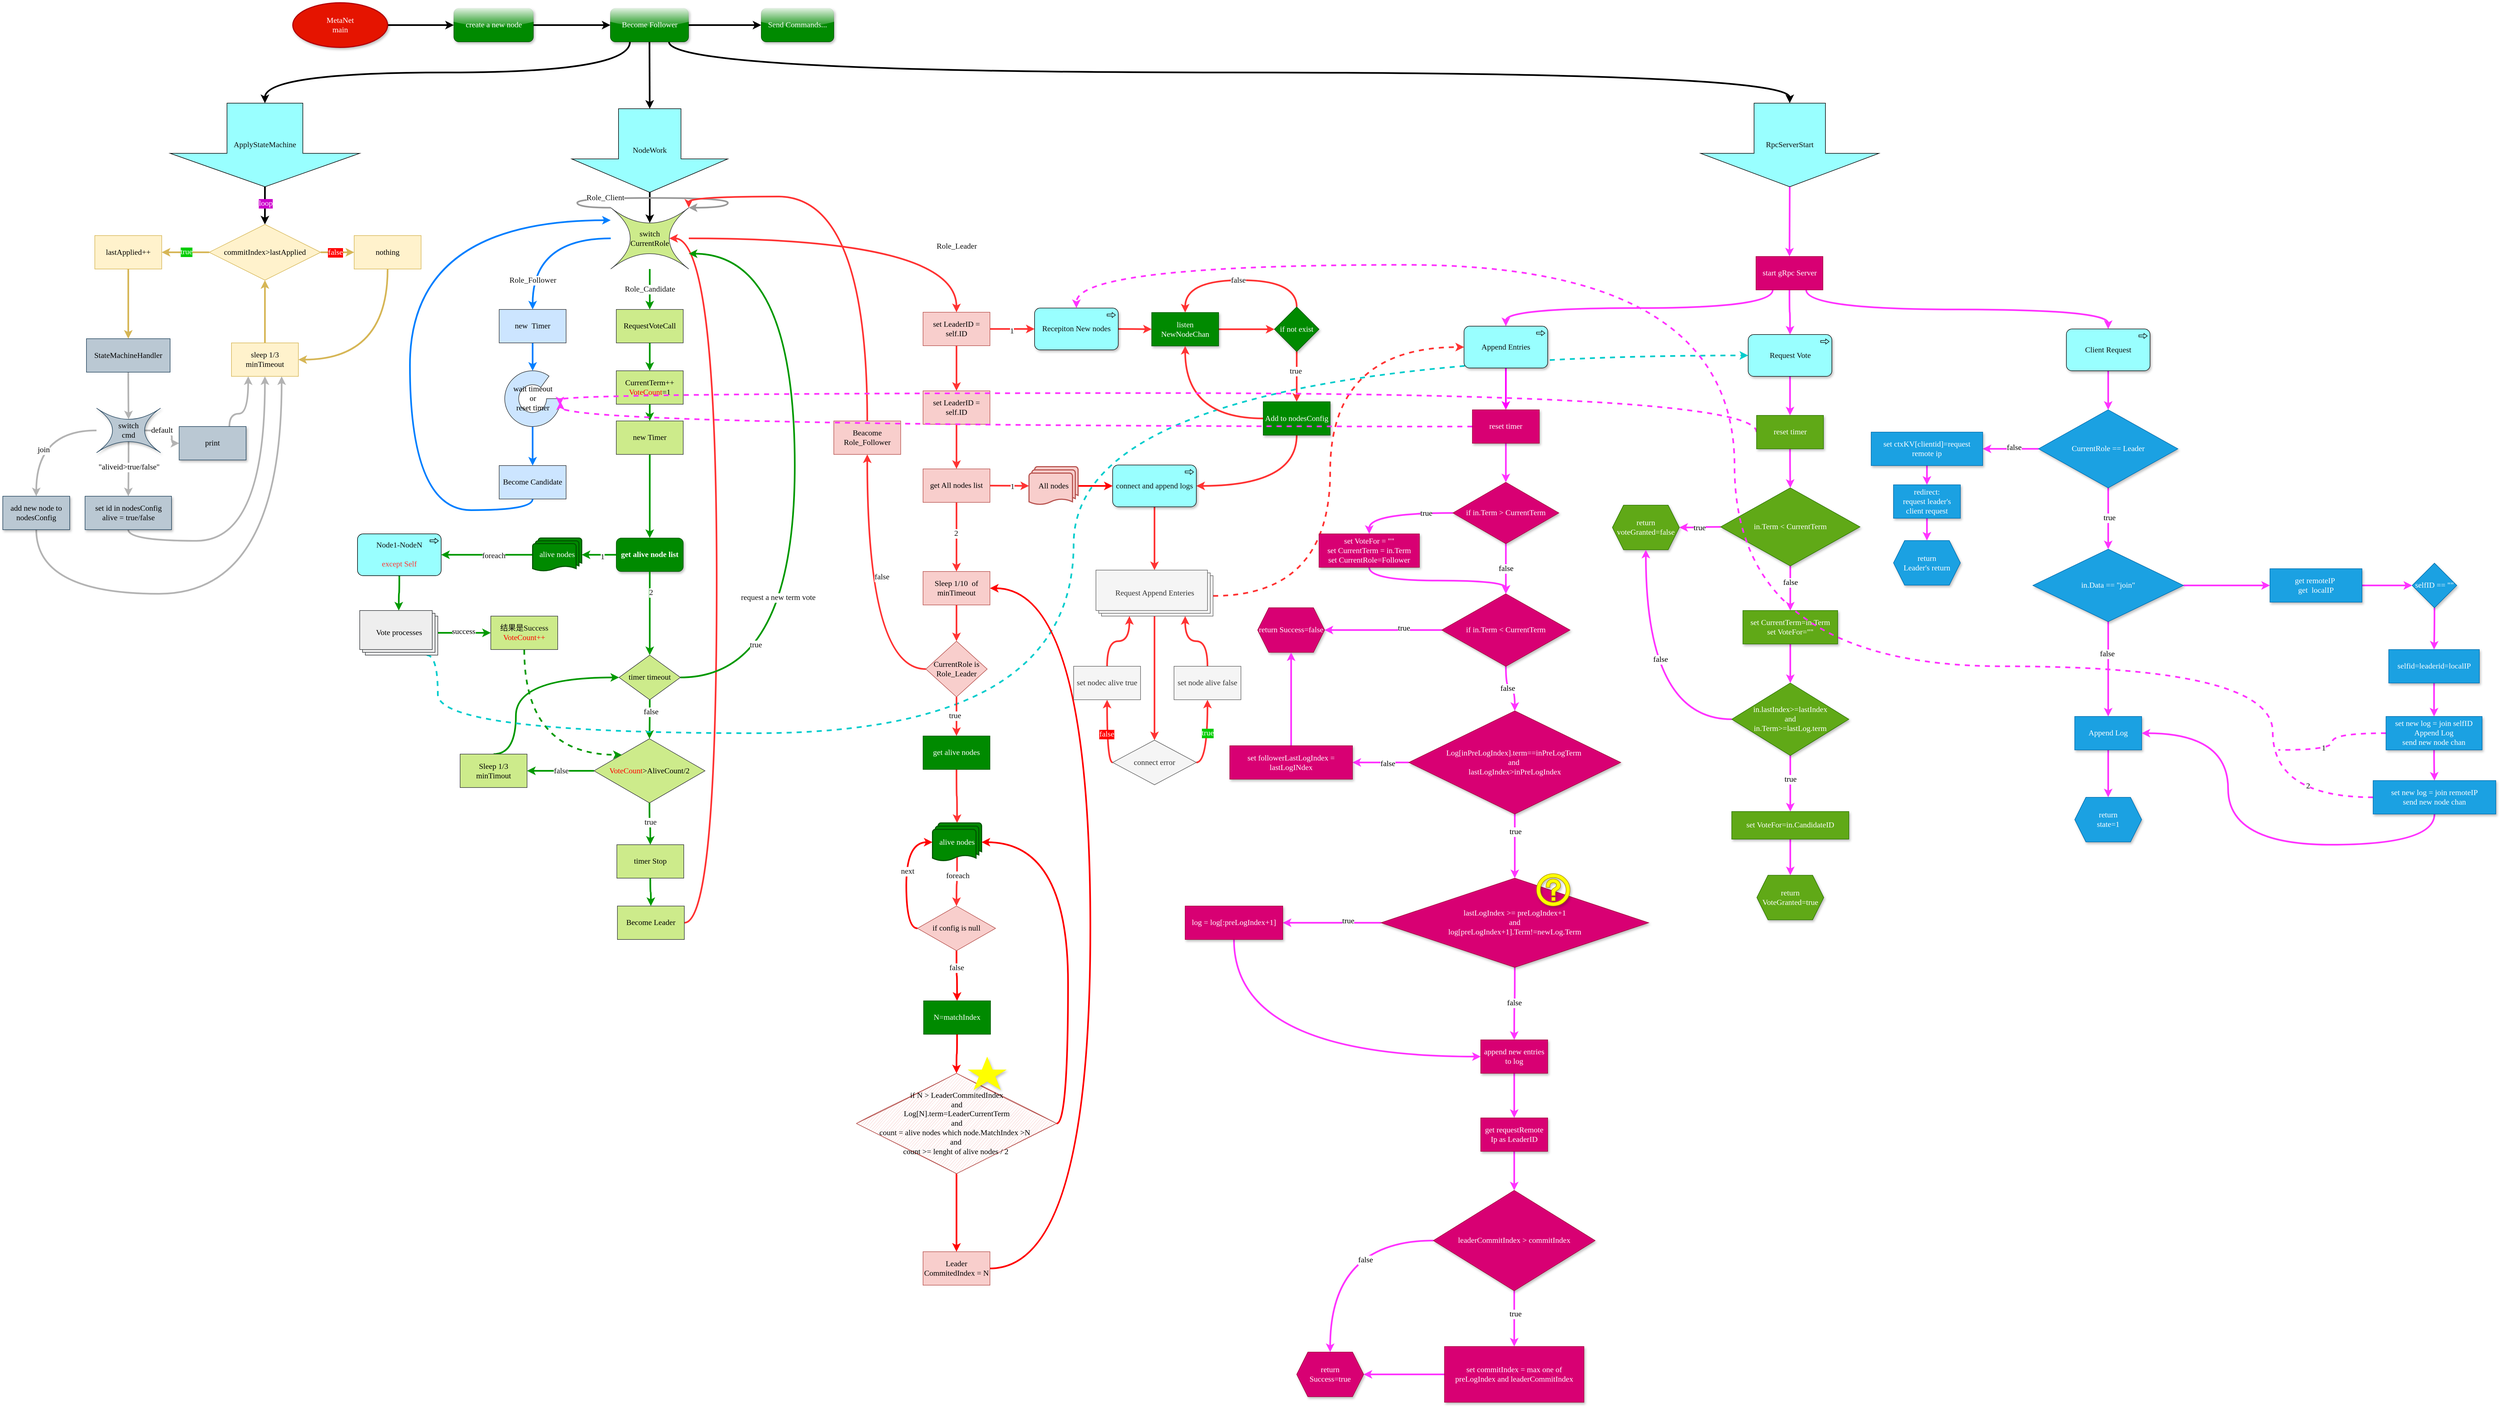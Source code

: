 <mxfile version="15.7.3" type="device"><diagram id="9Bc0864nZaGYAboca5Qf" name="第 1 页"><mxGraphModel dx="1113" dy="853" grid="1" gridSize="20" guides="1" tooltips="1" connect="1" arrows="1" fold="1" page="1" pageScale="1" pageWidth="4681" pageHeight="3300" math="0" shadow="0"><root><mxCell id="0"/><mxCell id="1" parent="0"/><mxCell id="XNn-nul5VwyhZj9RHt24-5" value="" style="edgeStyle=orthogonalEdgeStyle;rounded=0;orthogonalLoop=1;jettySize=auto;html=1;strokeWidth=3;fontSize=14;fontFamily=Comic Sans MS;" parent="1" source="XNn-nul5VwyhZj9RHt24-1" target="XNn-nul5VwyhZj9RHt24-4" edge="1"><mxGeometry relative="1" as="geometry"/></mxCell><mxCell id="XNn-nul5VwyhZj9RHt24-1" value="MetaNet&lt;br style=&quot;font-size: 14px;&quot;&gt;main" style="strokeWidth=2;html=1;shape=mxgraph.flowchart.start_1;whiteSpace=wrap;fontSize=14;fontFamily=Comic Sans MS;fillColor=#e51400;fontColor=#ffffff;strokeColor=#B20000;shadow=1;sketch=0;" parent="1" vertex="1"><mxGeometry x="540" y="140" width="170" height="80" as="geometry"/></mxCell><mxCell id="XNn-nul5VwyhZj9RHt24-9" value="" style="edgeStyle=orthogonalEdgeStyle;rounded=0;orthogonalLoop=1;jettySize=auto;html=1;strokeWidth=3;fontSize=14;fontFamily=Comic Sans MS;" parent="1" source="XNn-nul5VwyhZj9RHt24-4" target="XNn-nul5VwyhZj9RHt24-8" edge="1"><mxGeometry relative="1" as="geometry"/></mxCell><mxCell id="XNn-nul5VwyhZj9RHt24-4" value="create a new node" style="rounded=1;whiteSpace=wrap;html=1;fontSize=14;fontFamily=Comic Sans MS;fillColor=#008a00;strokeColor=#005700;fontColor=#ffffff;shadow=1;glass=1;" parent="1" vertex="1"><mxGeometry x="828.75" y="150" width="142.5" height="60" as="geometry"/></mxCell><mxCell id="XNn-nul5VwyhZj9RHt24-17" style="edgeStyle=orthogonalEdgeStyle;rounded=0;orthogonalLoop=1;jettySize=auto;html=1;exitX=1;exitY=0.5;exitDx=0;exitDy=0;entryX=0;entryY=0.5;entryDx=0;entryDy=0;strokeWidth=3;fontSize=14;fontFamily=Comic Sans MS;" parent="1" source="XNn-nul5VwyhZj9RHt24-8" target="XNn-nul5VwyhZj9RHt24-10" edge="1"><mxGeometry relative="1" as="geometry"/></mxCell><mxCell id="XNn-nul5VwyhZj9RHt24-25" style="edgeStyle=orthogonalEdgeStyle;orthogonalLoop=1;jettySize=auto;html=1;exitX=0.25;exitY=1;exitDx=0;exitDy=0;fontColor=#0F0F0F;entryX=0;entryY=0.5;entryDx=0;entryDy=0;entryPerimeter=0;curved=1;strokeWidth=3;fontSize=14;fontFamily=Comic Sans MS;" parent="1" source="XNn-nul5VwyhZj9RHt24-8" target="XNn-nul5VwyhZj9RHt24-19" edge="1"><mxGeometry relative="1" as="geometry"><mxPoint x="905" y="330" as="targetPoint"/></mxGeometry></mxCell><mxCell id="XNn-nul5VwyhZj9RHt24-42" style="edgeStyle=orthogonalEdgeStyle;orthogonalLoop=1;jettySize=auto;html=1;exitX=0.5;exitY=1;exitDx=0;exitDy=0;entryX=0;entryY=0.5;entryDx=0;entryDy=0;entryPerimeter=0;fontColor=#0F0F0F;curved=1;strokeWidth=3;fontSize=14;fontFamily=Comic Sans MS;" parent="1" source="XNn-nul5VwyhZj9RHt24-8" target="XNn-nul5VwyhZj9RHt24-21" edge="1"><mxGeometry relative="1" as="geometry"/></mxCell><mxCell id="XNn-nul5VwyhZj9RHt24-43" style="edgeStyle=orthogonalEdgeStyle;orthogonalLoop=1;jettySize=auto;html=1;exitX=0.75;exitY=1;exitDx=0;exitDy=0;entryX=0;entryY=0.5;entryDx=0;entryDy=0;entryPerimeter=0;fontColor=#0F0F0F;curved=1;strokeWidth=3;fontSize=14;fontFamily=Comic Sans MS;" parent="1" source="XNn-nul5VwyhZj9RHt24-8" target="XNn-nul5VwyhZj9RHt24-20" edge="1"><mxGeometry relative="1" as="geometry"/></mxCell><mxCell id="XNn-nul5VwyhZj9RHt24-8" value="Become Follower" style="rounded=1;whiteSpace=wrap;html=1;fontSize=14;fontFamily=Comic Sans MS;fillColor=#008a00;strokeColor=#005700;fontColor=#ffffff;shadow=1;glass=1;" parent="1" vertex="1"><mxGeometry x="1109.5" y="150" width="140" height="60" as="geometry"/></mxCell><mxCell id="XNn-nul5VwyhZj9RHt24-10" value="Send Commands..." style="whiteSpace=wrap;html=1;rounded=1;fontSize=14;fontFamily=Comic Sans MS;fillColor=#008a00;strokeColor=#005700;fontColor=#ffffff;shadow=1;glass=1;" parent="1" vertex="1"><mxGeometry x="1380" y="150" width="130" height="60" as="geometry"/></mxCell><mxCell id="XNn-nul5VwyhZj9RHt24-45" style="edgeStyle=orthogonalEdgeStyle;rounded=0;orthogonalLoop=1;jettySize=auto;html=1;exitX=1;exitY=0.5;exitDx=0;exitDy=0;exitPerimeter=0;fontColor=#0F0F0F;entryX=0.5;entryY=0;entryDx=0;entryDy=0;strokeWidth=3;fontSize=14;fontFamily=Comic Sans MS;" parent="1" source="XNn-nul5VwyhZj9RHt24-19" target="XNn-nul5VwyhZj9RHt24-44" edge="1"><mxGeometry relative="1" as="geometry"><mxPoint x="480" y="507.5" as="targetPoint"/></mxGeometry></mxCell><mxCell id="XNn-nul5VwyhZj9RHt24-61" value="loop" style="edgeLabel;html=1;align=center;verticalAlign=middle;resizable=0;points=[];fontColor=#FFFFFF;fontSize=14;fontFamily=Comic Sans MS;labelBackgroundColor=#CC00CC;" parent="XNn-nul5VwyhZj9RHt24-45" vertex="1" connectable="0"><mxGeometry x="0.244" y="1" relative="1" as="geometry"><mxPoint y="-12" as="offset"/></mxGeometry></mxCell><mxCell id="XNn-nul5VwyhZj9RHt24-19" value="ApplyStateMachine" style="html=1;outlineConnect=0;whiteSpace=wrap;fillColor=#99ffff;shape=mxgraph.archimate3.process;labelBackgroundColor=none;fontColor=#0F0F0F;strokeColor=default;direction=south;fontSize=14;fontFamily=Comic Sans MS;" parent="1" vertex="1"><mxGeometry x="320" y="320" width="340" height="150" as="geometry"/></mxCell><mxCell id="UZ-a_btkH9Is7x3WlSeH-103" value="" style="edgeStyle=orthogonalEdgeStyle;curved=1;orthogonalLoop=1;jettySize=auto;html=1;fontFamily=Comic Sans MS;fontSize=14;fontColor=#0F0F0F;strokeColor=#FF33FF;strokeWidth=3;" parent="1" source="XNn-nul5VwyhZj9RHt24-20" target="UZ-a_btkH9Is7x3WlSeH-102" edge="1"><mxGeometry relative="1" as="geometry"/></mxCell><mxCell id="XNn-nul5VwyhZj9RHt24-20" value="RpcServerStart" style="html=1;outlineConnect=0;whiteSpace=wrap;fillColor=#99ffff;shape=mxgraph.archimate3.process;labelBackgroundColor=none;fontColor=#0F0F0F;strokeColor=default;direction=south;fontSize=14;fontFamily=Comic Sans MS;" parent="1" vertex="1"><mxGeometry x="3064" y="320" width="320" height="150" as="geometry"/></mxCell><mxCell id="XNn-nul5VwyhZj9RHt24-65" style="edgeStyle=orthogonalEdgeStyle;rounded=0;orthogonalLoop=1;jettySize=auto;html=1;exitX=1;exitY=0.5;exitDx=0;exitDy=0;exitPerimeter=0;entryX=0.5;entryY=0.25;entryDx=0;entryDy=0;entryPerimeter=0;fontColor=#0F0F0F;fontSize=14;fontFamily=Comic Sans MS;strokeWidth=3;" parent="1" source="XNn-nul5VwyhZj9RHt24-21" target="XNn-nul5VwyhZj9RHt24-64" edge="1"><mxGeometry relative="1" as="geometry"/></mxCell><mxCell id="XNn-nul5VwyhZj9RHt24-21" value="NodeWork" style="html=1;outlineConnect=0;whiteSpace=wrap;fillColor=#99ffff;shape=mxgraph.archimate3.process;labelBackgroundColor=none;fontColor=#0F0F0F;strokeColor=default;direction=south;fontSize=14;fontFamily=Comic Sans MS;" parent="1" vertex="1"><mxGeometry x="1040" y="330" width="280" height="150" as="geometry"/></mxCell><mxCell id="XNn-nul5VwyhZj9RHt24-49" value="" style="edgeStyle=orthogonalEdgeStyle;rounded=0;orthogonalLoop=1;jettySize=auto;html=1;fontColor=#0F0F0F;strokeWidth=3;fontSize=14;fontFamily=Comic Sans MS;fillColor=#fff2cc;strokeColor=#d6b656;" parent="1" source="XNn-nul5VwyhZj9RHt24-44" target="XNn-nul5VwyhZj9RHt24-48" edge="1"><mxGeometry relative="1" as="geometry"/></mxCell><mxCell id="XNn-nul5VwyhZj9RHt24-63" value="false" style="edgeLabel;html=1;align=center;verticalAlign=middle;resizable=0;points=[];fontColor=#FFFFFF;fontSize=14;fontFamily=Comic Sans MS;labelBackgroundColor=#FF0000;" parent="XNn-nul5VwyhZj9RHt24-49" vertex="1" connectable="0"><mxGeometry y="-2" relative="1" as="geometry"><mxPoint x="-4" y="-2" as="offset"/></mxGeometry></mxCell><mxCell id="XNn-nul5VwyhZj9RHt24-53" value="" style="edgeStyle=orthogonalEdgeStyle;rounded=0;orthogonalLoop=1;jettySize=auto;html=1;fontColor=#0F0F0F;strokeWidth=3;fontSize=14;fontFamily=Comic Sans MS;fillColor=#fff2cc;strokeColor=#d6b656;" parent="1" source="XNn-nul5VwyhZj9RHt24-44" target="XNn-nul5VwyhZj9RHt24-52" edge="1"><mxGeometry relative="1" as="geometry"/></mxCell><mxCell id="XNn-nul5VwyhZj9RHt24-62" value="true" style="edgeLabel;html=1;align=center;verticalAlign=middle;resizable=0;points=[];fontColor=#FFFFFF;fontSize=14;fontFamily=Comic Sans MS;labelBackgroundColor=#00CC00;" parent="XNn-nul5VwyhZj9RHt24-53" vertex="1" connectable="0"><mxGeometry x="-0.04" y="-1" relative="1" as="geometry"><mxPoint as="offset"/></mxGeometry></mxCell><mxCell id="XNn-nul5VwyhZj9RHt24-44" value="commitIndex&amp;gt;lastApplied" style="rhombus;whiteSpace=wrap;html=1;labelBackgroundColor=none;align=center;fontSize=14;fontFamily=Comic Sans MS;fillColor=#fff2cc;strokeColor=#d6b656;" parent="1" vertex="1"><mxGeometry x="390" y="537.5" width="200" height="100" as="geometry"/></mxCell><mxCell id="XNn-nul5VwyhZj9RHt24-58" style="edgeStyle=orthogonalEdgeStyle;orthogonalLoop=1;jettySize=auto;html=1;exitX=0.5;exitY=1;exitDx=0;exitDy=0;entryX=1;entryY=0.5;entryDx=0;entryDy=0;fontColor=#0F0F0F;curved=1;strokeWidth=3;fontSize=14;fontFamily=Comic Sans MS;fillColor=#fff2cc;strokeColor=#d6b656;" parent="1" source="XNn-nul5VwyhZj9RHt24-48" target="XNn-nul5VwyhZj9RHt24-50" edge="1"><mxGeometry relative="1" as="geometry"/></mxCell><mxCell id="XNn-nul5VwyhZj9RHt24-48" value="nothing" style="whiteSpace=wrap;html=1;align=center;fontSize=14;fontFamily=Comic Sans MS;fillColor=#fff2cc;strokeColor=#d6b656;" parent="1" vertex="1"><mxGeometry x="650" y="557.5" width="120" height="60" as="geometry"/></mxCell><mxCell id="XNn-nul5VwyhZj9RHt24-60" style="edgeStyle=orthogonalEdgeStyle;rounded=0;orthogonalLoop=1;jettySize=auto;html=1;exitX=0.5;exitY=0;exitDx=0;exitDy=0;entryX=0.5;entryY=1;entryDx=0;entryDy=0;fontColor=#0F0F0F;strokeWidth=3;fontSize=14;fontFamily=Comic Sans MS;fillColor=#fff2cc;strokeColor=#d6b656;" parent="1" source="XNn-nul5VwyhZj9RHt24-50" target="XNn-nul5VwyhZj9RHt24-44" edge="1"><mxGeometry relative="1" as="geometry"/></mxCell><mxCell id="XNn-nul5VwyhZj9RHt24-50" value="sleep 1/3 minTimeout" style="whiteSpace=wrap;html=1;align=center;fontSize=14;fontFamily=Comic Sans MS;fillColor=#fff2cc;strokeColor=#d6b656;" parent="1" vertex="1"><mxGeometry x="430" y="750" width="120" height="60" as="geometry"/></mxCell><mxCell id="XNn-nul5VwyhZj9RHt24-55" value="" style="edgeStyle=orthogonalEdgeStyle;rounded=0;orthogonalLoop=1;jettySize=auto;html=1;fontColor=#0F0F0F;strokeWidth=3;fontSize=14;fontFamily=Comic Sans MS;fillColor=#fff2cc;strokeColor=#d6b656;" parent="1" source="XNn-nul5VwyhZj9RHt24-52" target="XNn-nul5VwyhZj9RHt24-54" edge="1"><mxGeometry relative="1" as="geometry"/></mxCell><mxCell id="XNn-nul5VwyhZj9RHt24-52" value="lastApplied++" style="whiteSpace=wrap;html=1;align=center;fontSize=14;fontFamily=Comic Sans MS;fillColor=#fff2cc;strokeColor=#d6b656;" parent="1" vertex="1"><mxGeometry x="185" y="557.5" width="120" height="60" as="geometry"/></mxCell><mxCell id="9Sgx5QDAjQe5vf2OVCPW-145" style="edgeStyle=orthogonalEdgeStyle;curved=1;orthogonalLoop=1;jettySize=auto;html=1;exitX=0.5;exitY=1;exitDx=0;exitDy=0;fontFamily=Comic Sans MS;fontColor=#FFFFFF;strokeColor=#B3B3B3;strokeWidth=3;fillColor=#bac8d3;entryX=0.5;entryY=0.25;entryDx=0;entryDy=0;entryPerimeter=0;fontSize=14;" parent="1" source="XNn-nul5VwyhZj9RHt24-54" target="9Sgx5QDAjQe5vf2OVCPW-153" edge="1"><mxGeometry relative="1" as="geometry"><mxPoint x="245" y="835.5" as="targetPoint"/></mxGeometry></mxCell><mxCell id="XNn-nul5VwyhZj9RHt24-54" value="StateMachineHandler" style="whiteSpace=wrap;html=1;fontSize=14;fontFamily=Comic Sans MS;fillColor=#bac8d3;strokeColor=#23445d;" parent="1" vertex="1"><mxGeometry x="170" y="742.5" width="150" height="60" as="geometry"/></mxCell><mxCell id="XNn-nul5VwyhZj9RHt24-67" value="Role_Leader" style="edgeStyle=orthogonalEdgeStyle;orthogonalLoop=1;jettySize=auto;html=1;fontColor=#0F0F0F;curved=1;fillColor=#d80073;strokeColor=#FF3333;strokeWidth=3;fontSize=14;fontFamily=Comic Sans MS;" parent="1" source="XNn-nul5VwyhZj9RHt24-64" target="XNn-nul5VwyhZj9RHt24-66" edge="1"><mxGeometry x="0.611" relative="1" as="geometry"><mxPoint y="1" as="offset"/></mxGeometry></mxCell><mxCell id="XNn-nul5VwyhZj9RHt24-69" value="" style="edgeStyle=orthogonalEdgeStyle;orthogonalLoop=1;jettySize=auto;html=1;fontColor=#0F0F0F;curved=1;strokeColor=#007FFF;strokeWidth=3;fontSize=14;fontFamily=Comic Sans MS;" parent="1" source="XNn-nul5VwyhZj9RHt24-64" target="XNn-nul5VwyhZj9RHt24-68" edge="1"><mxGeometry relative="1" as="geometry"/></mxCell><mxCell id="XNn-nul5VwyhZj9RHt24-75" value="Role_Follower" style="edgeLabel;html=1;align=center;verticalAlign=middle;resizable=0;points=[];fontColor=#0F0F0F;fontSize=14;fontFamily=Comic Sans MS;" parent="XNn-nul5VwyhZj9RHt24-69" vertex="1" connectable="0"><mxGeometry x="0.465" y="3" relative="1" as="geometry"><mxPoint x="-3" y="19" as="offset"/></mxGeometry></mxCell><mxCell id="XNn-nul5VwyhZj9RHt24-71" value="Role_Candidate" style="edgeStyle=orthogonalEdgeStyle;rounded=0;orthogonalLoop=1;jettySize=auto;html=1;fontColor=#0F0F0F;strokeColor=#009900;strokeWidth=3;fontSize=14;fontFamily=Comic Sans MS;" parent="1" source="XNn-nul5VwyhZj9RHt24-64" target="XNn-nul5VwyhZj9RHt24-70" edge="1"><mxGeometry relative="1" as="geometry"/></mxCell><mxCell id="XNn-nul5VwyhZj9RHt24-72" style="edgeStyle=orthogonalEdgeStyle;orthogonalLoop=1;jettySize=auto;html=1;exitX=0;exitY=0;exitDx=0;exitDy=0;exitPerimeter=0;fontColor=#0F0F0F;entryX=1;entryY=0;entryDx=0;entryDy=0;entryPerimeter=0;curved=1;strokeColor=#999999;strokeWidth=3;fontSize=14;fontFamily=Comic Sans MS;" parent="1" source="XNn-nul5VwyhZj9RHt24-64" target="XNn-nul5VwyhZj9RHt24-64" edge="1"><mxGeometry relative="1" as="geometry"><mxPoint x="1460" y="780" as="targetPoint"/><Array as="points"><mxPoint x="1050" y="508"/><mxPoint x="1050" y="490"/><mxPoint x="1320" y="490"/><mxPoint x="1320" y="508"/></Array></mxGeometry></mxCell><mxCell id="XNn-nul5VwyhZj9RHt24-74" value="Role_Client" style="edgeLabel;html=1;align=center;verticalAlign=middle;resizable=0;points=[];fontColor=#0F0F0F;fontSize=14;fontFamily=Comic Sans MS;" parent="XNn-nul5VwyhZj9RHt24-72" vertex="1" connectable="0"><mxGeometry x="-0.004" y="-3" relative="1" as="geometry"><mxPoint x="-89" y="-3" as="offset"/></mxGeometry></mxCell><mxCell id="XNn-nul5VwyhZj9RHt24-64" value="switch&lt;br style=&quot;font-size: 14px;&quot;&gt;CurrentRole" style="shape=switch;whiteSpace=wrap;html=1;labelBackgroundColor=none;strokeColor=#36393d;fillColor=#cdeb8b;align=center;fontSize=14;fontFamily=Comic Sans MS;" parent="1" vertex="1"><mxGeometry x="1110" y="507.5" width="140" height="110" as="geometry"/></mxCell><mxCell id="UZ-a_btkH9Is7x3WlSeH-20" value="" style="edgeStyle=orthogonalEdgeStyle;curved=1;orthogonalLoop=1;jettySize=auto;html=1;fontFamily=Comic Sans MS;fontSize=14;fontColor=#0F0F0F;strokeColor=#FF3333;strokeWidth=3;entryX=0;entryY=0.5;entryDx=0;entryDy=0;entryPerimeter=0;" parent="1" source="XNn-nul5VwyhZj9RHt24-66" target="UZ-a_btkH9Is7x3WlSeH-21" edge="1"><mxGeometry relative="1" as="geometry"><mxPoint x="1870" y="725" as="targetPoint"/></mxGeometry></mxCell><mxCell id="UZ-a_btkH9Is7x3WlSeH-67" value="1" style="edgeLabel;html=1;align=center;verticalAlign=middle;resizable=0;points=[];fontSize=14;fontFamily=Comic Sans MS;fontColor=#0F0F0F;" parent="UZ-a_btkH9Is7x3WlSeH-20" vertex="1" connectable="0"><mxGeometry x="-0.025" y="-4" relative="1" as="geometry"><mxPoint as="offset"/></mxGeometry></mxCell><mxCell id="UZ-a_btkH9Is7x3WlSeH-39" value="" style="edgeStyle=orthogonalEdgeStyle;curved=1;orthogonalLoop=1;jettySize=auto;html=1;fontFamily=Comic Sans MS;fontSize=14;fontColor=#0F0F0F;strokeColor=#FF3333;strokeWidth=3;" parent="1" source="XNn-nul5VwyhZj9RHt24-66" target="UZ-a_btkH9Is7x3WlSeH-38" edge="1"><mxGeometry relative="1" as="geometry"/></mxCell><mxCell id="XNn-nul5VwyhZj9RHt24-66" value="set LeaderID = self.ID" style="whiteSpace=wrap;html=1;fontSize=14;fontFamily=Comic Sans MS;fillColor=#f8cecc;strokeColor=#b85450;" parent="1" vertex="1"><mxGeometry x="1670" y="695" width="120" height="60" as="geometry"/></mxCell><mxCell id="UZ-a_btkH9Is7x3WlSeH-18" value="" style="edgeStyle=orthogonalEdgeStyle;curved=1;orthogonalLoop=1;jettySize=auto;html=1;fontColor=#0F0F0F;strokeColor=#007FFF;strokeWidth=3;fontSize=14;fontFamily=Comic Sans MS;" parent="1" source="XNn-nul5VwyhZj9RHt24-68" target="UZ-a_btkH9Is7x3WlSeH-40" edge="1"><mxGeometry relative="1" as="geometry"><mxPoint x="970" y="830" as="targetPoint"/></mxGeometry></mxCell><mxCell id="XNn-nul5VwyhZj9RHt24-68" value="new&amp;nbsp; Timer" style="whiteSpace=wrap;html=1;fillColor=#cce5ff;strokeColor=#36393d;fontSize=14;fontFamily=Comic Sans MS;" parent="1" vertex="1"><mxGeometry x="910" y="690" width="120" height="60" as="geometry"/></mxCell><mxCell id="XNn-nul5VwyhZj9RHt24-83" value="" style="edgeStyle=orthogonalEdgeStyle;rounded=0;orthogonalLoop=1;jettySize=auto;html=1;fontColor=#0F0F0F;strokeColor=#009900;strokeWidth=3;fontSize=14;fontFamily=Comic Sans MS;" parent="1" source="XNn-nul5VwyhZj9RHt24-70" target="XNn-nul5VwyhZj9RHt24-82" edge="1"><mxGeometry relative="1" as="geometry"/></mxCell><mxCell id="XNn-nul5VwyhZj9RHt24-70" value="RequestVoteCall" style="whiteSpace=wrap;html=1;fillColor=#cdeb8b;strokeColor=#36393d;fontSize=14;fontFamily=Comic Sans MS;" parent="1" vertex="1"><mxGeometry x="1120" y="690" width="120" height="60" as="geometry"/></mxCell><mxCell id="XNn-nul5VwyhZj9RHt24-80" value="" style="edgeStyle=orthogonalEdgeStyle;rounded=0;orthogonalLoop=1;jettySize=auto;html=1;fontColor=#0F0F0F;strokeColor=#007FFF;strokeWidth=3;fontSize=14;fontFamily=Comic Sans MS;" parent="1" source="UZ-a_btkH9Is7x3WlSeH-40" target="XNn-nul5VwyhZj9RHt24-79" edge="1"><mxGeometry relative="1" as="geometry"><mxPoint x="970" y="890" as="sourcePoint"/></mxGeometry></mxCell><mxCell id="XNn-nul5VwyhZj9RHt24-81" style="edgeStyle=orthogonalEdgeStyle;orthogonalLoop=1;jettySize=auto;html=1;exitX=0.5;exitY=1;exitDx=0;exitDy=0;fontColor=#0F0F0F;curved=1;strokeColor=#007FFF;strokeWidth=3;fontSize=14;fontFamily=Comic Sans MS;" parent="1" source="XNn-nul5VwyhZj9RHt24-79" target="XNn-nul5VwyhZj9RHt24-64" edge="1"><mxGeometry relative="1" as="geometry"><mxPoint x="1110" y="563" as="targetPoint"/><Array as="points"><mxPoint x="970" y="1050"/><mxPoint x="750" y="1050"/><mxPoint x="750" y="530"/></Array></mxGeometry></mxCell><mxCell id="XNn-nul5VwyhZj9RHt24-79" value="Become Candidate" style="whiteSpace=wrap;html=1;fillColor=#cce5ff;strokeColor=#36393d;fontSize=14;fontFamily=Comic Sans MS;" parent="1" vertex="1"><mxGeometry x="910" y="970" width="120" height="60" as="geometry"/></mxCell><mxCell id="XNn-nul5VwyhZj9RHt24-85" value="" style="edgeStyle=orthogonalEdgeStyle;rounded=0;orthogonalLoop=1;jettySize=auto;html=1;fontColor=#0F0F0F;strokeColor=#009900;strokeWidth=3;fontSize=14;fontFamily=Comic Sans MS;" parent="1" source="XNn-nul5VwyhZj9RHt24-82" target="XNn-nul5VwyhZj9RHt24-84" edge="1"><mxGeometry relative="1" as="geometry"/></mxCell><mxCell id="XNn-nul5VwyhZj9RHt24-82" value="CurrentTerm++&lt;br style=&quot;font-size: 14px;&quot;&gt;&lt;font color=&quot;#ff0000&quot; style=&quot;font-size: 14px;&quot;&gt;VoteCount&lt;/font&gt;=1" style="whiteSpace=wrap;html=1;fillColor=#cdeb8b;strokeColor=#36393d;fontSize=14;fontFamily=Comic Sans MS;" parent="1" vertex="1"><mxGeometry x="1120" y="800" width="120" height="60" as="geometry"/></mxCell><mxCell id="XNn-nul5VwyhZj9RHt24-87" value="" style="edgeStyle=orthogonalEdgeStyle;rounded=0;orthogonalLoop=1;jettySize=auto;html=1;fontColor=#0F0F0F;strokeColor=#009900;strokeWidth=3;fontSize=14;fontFamily=Comic Sans MS;" parent="1" source="XNn-nul5VwyhZj9RHt24-84" target="XNn-nul5VwyhZj9RHt24-86" edge="1"><mxGeometry relative="1" as="geometry"/></mxCell><mxCell id="XNn-nul5VwyhZj9RHt24-84" value="new Timer" style="whiteSpace=wrap;html=1;fillColor=#cdeb8b;strokeColor=#36393d;fontSize=14;fontFamily=Comic Sans MS;" parent="1" vertex="1"><mxGeometry x="1120" y="890" width="120" height="60" as="geometry"/></mxCell><mxCell id="XNn-nul5VwyhZj9RHt24-86" value="&lt;b style=&quot;font-size: 14px;&quot;&gt;get alive node list&lt;/b&gt;" style="whiteSpace=wrap;html=1;fillColor=#008a00;strokeColor=#005700;fontColor=#ffffff;rounded=1;shadow=1;glass=0;sketch=0;fontSize=14;fontFamily=Comic Sans MS;" parent="1" vertex="1"><mxGeometry x="1120" y="1100" width="120" height="60" as="geometry"/></mxCell><mxCell id="XNn-nul5VwyhZj9RHt24-116" value="" style="edgeStyle=orthogonalEdgeStyle;curved=1;orthogonalLoop=1;jettySize=auto;html=1;fontColor=#0F0F0F;strokeColor=#009900;strokeWidth=3;fontSize=14;fontFamily=Comic Sans MS;entryX=1;entryY=0.5;entryDx=0;entryDy=0;entryPerimeter=0;exitX=0;exitY=0.5;exitDx=0;exitDy=0;" parent="1" source="XNn-nul5VwyhZj9RHt24-86" target="UZ-a_btkH9Is7x3WlSeH-83" edge="1"><mxGeometry relative="1" as="geometry"><mxPoint x="1115" y="1020" as="sourcePoint"/><mxPoint x="1070" y="1130" as="targetPoint"/></mxGeometry></mxCell><mxCell id="UZ-a_btkH9Is7x3WlSeH-69" value="1" style="edgeLabel;html=1;align=center;verticalAlign=middle;resizable=0;points=[];fontSize=14;fontFamily=Comic Sans MS;fontColor=#0F0F0F;" parent="XNn-nul5VwyhZj9RHt24-116" vertex="1" connectable="0"><mxGeometry x="-0.2" y="4" relative="1" as="geometry"><mxPoint as="offset"/></mxGeometry></mxCell><mxCell id="UZ-a_btkH9Is7x3WlSeH-12" style="edgeStyle=orthogonalEdgeStyle;curved=1;orthogonalLoop=1;jettySize=auto;html=1;exitX=0.5;exitY=1;exitDx=0;exitDy=0;entryX=0.5;entryY=0;entryDx=0;entryDy=0;fontColor=#FF0000;strokeColor=#009900;strokeWidth=3;fontSize=14;fontFamily=Comic Sans MS;" parent="1" source="XNn-nul5VwyhZj9RHt24-86" target="XNn-nul5VwyhZj9RHt24-115" edge="1"><mxGeometry relative="1" as="geometry"><mxPoint x="1180" y="1160" as="sourcePoint"/></mxGeometry></mxCell><mxCell id="UZ-a_btkH9Is7x3WlSeH-70" value="2" style="edgeLabel;html=1;align=center;verticalAlign=middle;resizable=0;points=[];fontSize=14;fontFamily=Comic Sans MS;fontColor=#0F0F0F;" parent="UZ-a_btkH9Is7x3WlSeH-12" vertex="1" connectable="0"><mxGeometry x="-0.493" y="2" relative="1" as="geometry"><mxPoint as="offset"/></mxGeometry></mxCell><mxCell id="XNn-nul5VwyhZj9RHt24-103" value="" style="edgeStyle=orthogonalEdgeStyle;curved=1;orthogonalLoop=1;jettySize=auto;html=1;fontColor=#0F0F0F;strokeColor=#009900;strokeWidth=3;fontSize=14;fontFamily=Comic Sans MS;" parent="1" source="XNn-nul5VwyhZj9RHt24-98" target="XNn-nul5VwyhZj9RHt24-130" edge="1"><mxGeometry relative="1" as="geometry"><mxPoint x="970" y="1510" as="targetPoint"/><mxPoint x="867.5" y="1470" as="sourcePoint"/></mxGeometry></mxCell><mxCell id="XNn-nul5VwyhZj9RHt24-98" value="Node1-NodeN&lt;br style=&quot;font-size: 14px;&quot;&gt;&lt;br style=&quot;font-size: 14px;&quot;&gt;&lt;font color=&quot;#ff3333&quot; style=&quot;font-size: 14px;&quot;&gt;except Self&lt;/font&gt;" style="html=1;outlineConnect=0;whiteSpace=wrap;fillColor=#99ffff;shape=mxgraph.archimate3.application;appType=proc;archiType=rounded;labelBackgroundColor=none;fontColor=#0F0F0F;strokeColor=default;align=center;fontSize=14;fontFamily=Comic Sans MS;" parent="1" vertex="1"><mxGeometry x="656" y="1092.5" width="150" height="75" as="geometry"/></mxCell><mxCell id="XNn-nul5VwyhZj9RHt24-107" value="" style="edgeStyle=orthogonalEdgeStyle;curved=1;orthogonalLoop=1;jettySize=auto;html=1;fontColor=#0F0F0F;strokeColor=#009900;strokeWidth=3;fontSize=14;fontFamily=Comic Sans MS;" parent="1" source="XNn-nul5VwyhZj9RHt24-104" target="XNn-nul5VwyhZj9RHt24-106" edge="1"><mxGeometry relative="1" as="geometry"/></mxCell><mxCell id="XNn-nul5VwyhZj9RHt24-111" value="false" style="edgeLabel;html=1;align=center;verticalAlign=middle;resizable=0;points=[];fontColor=#0F0F0F;fontSize=14;fontFamily=Comic Sans MS;" parent="XNn-nul5VwyhZj9RHt24-107" vertex="1" connectable="0"><mxGeometry x="-0.02" y="-1" relative="1" as="geometry"><mxPoint y="1" as="offset"/></mxGeometry></mxCell><mxCell id="XNn-nul5VwyhZj9RHt24-110" value="" style="edgeStyle=orthogonalEdgeStyle;curved=1;orthogonalLoop=1;jettySize=auto;html=1;fontColor=#0F0F0F;strokeColor=#009900;strokeWidth=3;fontSize=14;fontFamily=Comic Sans MS;" parent="1" source="XNn-nul5VwyhZj9RHt24-104" target="XNn-nul5VwyhZj9RHt24-109" edge="1"><mxGeometry relative="1" as="geometry"/></mxCell><mxCell id="XNn-nul5VwyhZj9RHt24-112" value="true" style="edgeLabel;html=1;align=center;verticalAlign=middle;resizable=0;points=[];fontColor=#0F0F0F;fontSize=14;fontFamily=Comic Sans MS;" parent="XNn-nul5VwyhZj9RHt24-110" vertex="1" connectable="0"><mxGeometry x="0.005" y="3" relative="1" as="geometry"><mxPoint as="offset"/></mxGeometry></mxCell><mxCell id="XNn-nul5VwyhZj9RHt24-104" value="&lt;font color=&quot;#ff0000&quot; style=&quot;font-size: 14px;&quot;&gt;VoteCount&lt;/font&gt;&amp;gt;AliveCount/2" style="rhombus;whiteSpace=wrap;html=1;fillColor=#cdeb8b;strokeColor=#36393d;fontSize=14;fontFamily=Comic Sans MS;" parent="1" vertex="1"><mxGeometry x="1080" y="1460" width="199" height="115" as="geometry"/></mxCell><mxCell id="XNn-nul5VwyhZj9RHt24-125" style="edgeStyle=orthogonalEdgeStyle;curved=1;orthogonalLoop=1;jettySize=auto;html=1;exitX=0.5;exitY=0;exitDx=0;exitDy=0;entryX=0;entryY=0.5;entryDx=0;entryDy=0;fontColor=#0F0F0F;strokeColor=#009900;strokeWidth=3;fontSize=14;fontFamily=Comic Sans MS;" parent="1" source="XNn-nul5VwyhZj9RHt24-106" target="XNn-nul5VwyhZj9RHt24-115" edge="1"><mxGeometry relative="1" as="geometry"><Array as="points"><mxPoint x="940" y="1350"/></Array></mxGeometry></mxCell><mxCell id="XNn-nul5VwyhZj9RHt24-106" value="Sleep 1/3 minTimout" style="whiteSpace=wrap;html=1;fillColor=#cdeb8b;strokeColor=#36393d;fontSize=14;fontFamily=Comic Sans MS;" parent="1" vertex="1"><mxGeometry x="840" y="1487.5" width="120" height="60" as="geometry"/></mxCell><mxCell id="XNn-nul5VwyhZj9RHt24-114" value="" style="edgeStyle=orthogonalEdgeStyle;curved=1;orthogonalLoop=1;jettySize=auto;html=1;fontColor=#0F0F0F;strokeColor=#009900;strokeWidth=3;fontSize=14;fontFamily=Comic Sans MS;" parent="1" source="XNn-nul5VwyhZj9RHt24-109" target="XNn-nul5VwyhZj9RHt24-113" edge="1"><mxGeometry relative="1" as="geometry"/></mxCell><mxCell id="XNn-nul5VwyhZj9RHt24-109" value="timer Stop" style="whiteSpace=wrap;html=1;fillColor=#cdeb8b;strokeColor=#36393d;fontSize=14;fontFamily=Comic Sans MS;" parent="1" vertex="1"><mxGeometry x="1121" y="1650" width="120" height="60" as="geometry"/></mxCell><mxCell id="UZ-a_btkH9Is7x3WlSeH-14" style="edgeStyle=orthogonalEdgeStyle;curved=1;orthogonalLoop=1;jettySize=auto;html=1;exitX=1;exitY=0.5;exitDx=0;exitDy=0;fontColor=#FF0000;fillColor=#d80073;strokeColor=#FF3333;strokeWidth=3;fontSize=14;fontFamily=Comic Sans MS;entryX=0.75;entryY=0.5;entryDx=0;entryDy=0;entryPerimeter=0;" parent="1" source="XNn-nul5VwyhZj9RHt24-113" target="XNn-nul5VwyhZj9RHt24-64" edge="1"><mxGeometry relative="1" as="geometry"><mxPoint x="1180" y="630" as="targetPoint"/><Array as="points"><mxPoint x="1300" y="1790"/><mxPoint x="1300" y="563"/></Array></mxGeometry></mxCell><mxCell id="XNn-nul5VwyhZj9RHt24-113" value="Become Leader" style="whiteSpace=wrap;html=1;fillColor=#cdeb8b;strokeColor=#36393d;fontSize=14;fontFamily=Comic Sans MS;" parent="1" vertex="1"><mxGeometry x="1122" y="1760" width="120" height="60" as="geometry"/></mxCell><mxCell id="XNn-nul5VwyhZj9RHt24-120" value="" style="edgeStyle=orthogonalEdgeStyle;curved=1;orthogonalLoop=1;jettySize=auto;html=1;fontColor=#0F0F0F;exitX=1;exitY=0.5;exitDx=0;exitDy=0;fillColor=#008a00;strokeColor=#009900;strokeWidth=3;fontSize=14;fontFamily=Comic Sans MS;" parent="1" source="XNn-nul5VwyhZj9RHt24-115" target="XNn-nul5VwyhZj9RHt24-64" edge="1"><mxGeometry relative="1" as="geometry"><mxPoint x="1340" y="590" as="targetPoint"/><Array as="points"><mxPoint x="1440" y="1350"/><mxPoint x="1440" y="590"/></Array><mxPoint x="1395" y="1386" as="sourcePoint"/></mxGeometry></mxCell><mxCell id="XNn-nul5VwyhZj9RHt24-121" value="true" style="edgeLabel;html=1;align=center;verticalAlign=middle;resizable=0;points=[];fontColor=#0F0F0F;fontSize=14;fontFamily=Comic Sans MS;" parent="XNn-nul5VwyhZj9RHt24-120" vertex="1" connectable="0"><mxGeometry x="-0.04" y="-2" relative="1" as="geometry"><mxPoint x="-72" y="291" as="offset"/></mxGeometry></mxCell><mxCell id="XNn-nul5VwyhZj9RHt24-124" value="request a new term vote" style="edgeLabel;html=1;align=center;verticalAlign=middle;resizable=0;points=[];fontColor=#0F0F0F;fontSize=14;fontFamily=Comic Sans MS;" parent="XNn-nul5VwyhZj9RHt24-120" vertex="1" connectable="0"><mxGeometry x="-0.296" y="-1" relative="1" as="geometry"><mxPoint x="-31" y="58" as="offset"/></mxGeometry></mxCell><mxCell id="UZ-a_btkH9Is7x3WlSeH-3" style="edgeStyle=orthogonalEdgeStyle;curved=1;orthogonalLoop=1;jettySize=auto;html=1;exitX=0.5;exitY=1;exitDx=0;exitDy=0;entryX=0.5;entryY=0;entryDx=0;entryDy=0;fontColor=#FF0000;strokeColor=#009900;strokeWidth=3;fontSize=14;fontFamily=Comic Sans MS;" parent="1" source="XNn-nul5VwyhZj9RHt24-115" target="XNn-nul5VwyhZj9RHt24-104" edge="1"><mxGeometry relative="1" as="geometry"/></mxCell><mxCell id="UZ-a_btkH9Is7x3WlSeH-4" value="&lt;font color=&quot;#000000&quot; style=&quot;font-size: 14px;&quot;&gt;false&lt;br style=&quot;font-size: 14px;&quot;&gt;&lt;/font&gt;" style="edgeLabel;html=1;align=center;verticalAlign=middle;resizable=0;points=[];fontColor=#FF0000;fontSize=14;fontFamily=Comic Sans MS;" parent="UZ-a_btkH9Is7x3WlSeH-3" vertex="1" connectable="0"><mxGeometry x="-0.371" y="2" relative="1" as="geometry"><mxPoint as="offset"/></mxGeometry></mxCell><mxCell id="XNn-nul5VwyhZj9RHt24-115" value="timer timeout" style="rhombus;whiteSpace=wrap;html=1;fillColor=#cdeb8b;strokeColor=#36393d;fontSize=14;fontFamily=Comic Sans MS;" parent="1" vertex="1"><mxGeometry x="1125" y="1310" width="110" height="80" as="geometry"/></mxCell><mxCell id="UZ-a_btkH9Is7x3WlSeH-8" value="" style="edgeStyle=orthogonalEdgeStyle;curved=1;orthogonalLoop=1;jettySize=auto;html=1;fontColor=#000000;entryX=0;entryY=0.5;entryDx=0;entryDy=0;strokeColor=#009900;strokeWidth=3;fontSize=14;fontFamily=Comic Sans MS;" parent="1" source="XNn-nul5VwyhZj9RHt24-130" target="UZ-a_btkH9Is7x3WlSeH-9" edge="1"><mxGeometry relative="1" as="geometry"><mxPoint x="900" y="1230" as="targetPoint"/></mxGeometry></mxCell><mxCell id="UZ-a_btkH9Is7x3WlSeH-10" value="success" style="edgeLabel;html=1;align=center;verticalAlign=middle;resizable=0;points=[];fontColor=#000000;fontSize=14;fontFamily=Comic Sans MS;" parent="UZ-a_btkH9Is7x3WlSeH-8" vertex="1" connectable="0"><mxGeometry x="-0.045" y="-1" relative="1" as="geometry"><mxPoint y="-3" as="offset"/></mxGeometry></mxCell><mxCell id="9Sgx5QDAjQe5vf2OVCPW-130" style="edgeStyle=orthogonalEdgeStyle;curved=1;orthogonalLoop=1;jettySize=auto;html=1;exitX=0;exitY=0;exitDx=120;exitDy=80;exitPerimeter=0;dashed=1;fontFamily=Comic Sans MS;strokeColor=#00CCCC;strokeWidth=3;entryX=0;entryY=0.5;entryDx=0;entryDy=0;entryPerimeter=0;fontSize=14;" parent="1" source="XNn-nul5VwyhZj9RHt24-130" target="UZ-a_btkH9Is7x3WlSeH-105" edge="1"><mxGeometry relative="1" as="geometry"><mxPoint x="2570" y="970" as="targetPoint"/><Array as="points"><mxPoint x="800" y="1310"/><mxPoint x="800" y="1450"/><mxPoint x="1940" y="1450"/><mxPoint x="1940" y="773"/></Array></mxGeometry></mxCell><mxCell id="XNn-nul5VwyhZj9RHt24-130" value="Vote processes" style="verticalLabelPosition=middle;verticalAlign=middle;html=1;shape=mxgraph.basic.layered_rect;dx=10;outlineConnect=0;labelBackgroundColor=none;strokeColor=#36393d;fillColor=#eeeeee;fontSize=14;fontFamily=Comic Sans MS;labelPosition=center;align=center;" parent="1" vertex="1"><mxGeometry x="660" y="1230" width="140" height="80" as="geometry"/></mxCell><mxCell id="UZ-a_btkH9Is7x3WlSeH-13" style="edgeStyle=orthogonalEdgeStyle;curved=1;orthogonalLoop=1;jettySize=auto;html=1;exitX=0.5;exitY=1;exitDx=0;exitDy=0;entryX=0;entryY=0;entryDx=0;entryDy=0;fontColor=#FF0000;strokeColor=#009900;strokeWidth=3;fontSize=14;fontFamily=Comic Sans MS;dashed=1;" parent="1" source="UZ-a_btkH9Is7x3WlSeH-9" target="XNn-nul5VwyhZj9RHt24-104" edge="1"><mxGeometry relative="1" as="geometry"><Array as="points"><mxPoint x="955" y="1489"/></Array></mxGeometry></mxCell><mxCell id="UZ-a_btkH9Is7x3WlSeH-9" value="&lt;font color=&quot;#0f0f0f&quot; style=&quot;font-size: 14px;&quot;&gt;结果是Success&lt;/font&gt;&lt;br style=&quot;font-size: 14px;&quot;&gt;&lt;font color=&quot;#ff0000&quot; style=&quot;font-size: 14px;&quot;&gt;VoteCount++&lt;/font&gt;" style="rounded=0;whiteSpace=wrap;html=1;fontSize=14;fontFamily=Comic Sans MS;fillColor=#cdeb8b;strokeColor=#36393d;" parent="1" vertex="1"><mxGeometry x="895" y="1240" width="120" height="60" as="geometry"/></mxCell><mxCell id="UZ-a_btkH9Is7x3WlSeH-24" value="" style="edgeStyle=orthogonalEdgeStyle;curved=1;orthogonalLoop=1;jettySize=auto;html=1;fontFamily=Comic Sans MS;fontSize=14;fontColor=#0F0F0F;strokeColor=#FF3333;strokeWidth=3;" parent="1" source="UZ-a_btkH9Is7x3WlSeH-21" target="UZ-a_btkH9Is7x3WlSeH-23" edge="1"><mxGeometry relative="1" as="geometry"/></mxCell><mxCell id="UZ-a_btkH9Is7x3WlSeH-21" value="Recepiton New nodes" style="html=1;outlineConnect=0;whiteSpace=wrap;fillColor=#99ffff;shape=mxgraph.archimate3.application;appType=proc;archiType=rounded;rounded=1;shadow=1;glass=0;sketch=0;fontFamily=Comic Sans MS;fontSize=14;fontColor=#0F0F0F;strokeColor=#0F0F0F;" parent="1" vertex="1"><mxGeometry x="1870" y="687.5" width="150" height="75" as="geometry"/></mxCell><mxCell id="UZ-a_btkH9Is7x3WlSeH-28" value="" style="edgeStyle=orthogonalEdgeStyle;curved=1;orthogonalLoop=1;jettySize=auto;html=1;fontFamily=Comic Sans MS;fontSize=14;fontColor=#0F0F0F;strokeColor=#FF3333;strokeWidth=3;" parent="1" source="UZ-a_btkH9Is7x3WlSeH-23" target="UZ-a_btkH9Is7x3WlSeH-27" edge="1"><mxGeometry relative="1" as="geometry"/></mxCell><mxCell id="UZ-a_btkH9Is7x3WlSeH-23" value="listen NewNodeChan" style="rounded=0;whiteSpace=wrap;html=1;shadow=1;glass=0;sketch=0;fontFamily=Comic Sans MS;fontSize=14;strokeColor=#005700;fillColor=#008a00;fontColor=#ffffff;" parent="1" vertex="1"><mxGeometry x="2080" y="695.5" width="120" height="60" as="geometry"/></mxCell><mxCell id="UZ-a_btkH9Is7x3WlSeH-30" value="false" style="edgeStyle=orthogonalEdgeStyle;curved=1;orthogonalLoop=1;jettySize=auto;html=1;fontFamily=Comic Sans MS;fontSize=14;fontColor=#0F0F0F;strokeColor=#FF3333;strokeWidth=3;entryX=0.5;entryY=0;entryDx=0;entryDy=0;" parent="1" source="UZ-a_btkH9Is7x3WlSeH-27" target="UZ-a_btkH9Is7x3WlSeH-23" edge="1"><mxGeometry relative="1" as="geometry"><mxPoint x="2440" y="725.5" as="targetPoint"/><Array as="points"><mxPoint x="2340" y="637.5"/><mxPoint x="2140" y="637.5"/></Array></mxGeometry></mxCell><mxCell id="UZ-a_btkH9Is7x3WlSeH-34" value="" style="edgeStyle=orthogonalEdgeStyle;curved=1;orthogonalLoop=1;jettySize=auto;html=1;fontFamily=Comic Sans MS;fontSize=14;fontColor=#0F0F0F;strokeColor=#FF3333;strokeWidth=3;" parent="1" source="UZ-a_btkH9Is7x3WlSeH-27" target="UZ-a_btkH9Is7x3WlSeH-33" edge="1"><mxGeometry relative="1" as="geometry"/></mxCell><mxCell id="UZ-a_btkH9Is7x3WlSeH-35" value="true" style="edgeLabel;html=1;align=center;verticalAlign=middle;resizable=0;points=[];fontSize=14;fontFamily=Comic Sans MS;fontColor=#0F0F0F;" parent="UZ-a_btkH9Is7x3WlSeH-34" vertex="1" connectable="0"><mxGeometry x="-0.222" y="-2" relative="1" as="geometry"><mxPoint as="offset"/></mxGeometry></mxCell><mxCell id="UZ-a_btkH9Is7x3WlSeH-27" value="if not exist" style="rhombus;whiteSpace=wrap;html=1;rounded=0;shadow=1;fontFamily=Comic Sans MS;strokeColor=#005700;fillColor=#008a00;glass=0;sketch=0;fontColor=#ffffff;fontSize=14;" parent="1" vertex="1"><mxGeometry x="2300" y="685.5" width="80" height="80" as="geometry"/></mxCell><mxCell id="UZ-a_btkH9Is7x3WlSeH-37" style="edgeStyle=orthogonalEdgeStyle;curved=1;orthogonalLoop=1;jettySize=auto;html=1;exitX=0;exitY=0.5;exitDx=0;exitDy=0;entryX=0.5;entryY=1;entryDx=0;entryDy=0;fontFamily=Comic Sans MS;fontSize=14;fontColor=#0F0F0F;strokeColor=#FF3333;strokeWidth=3;" parent="1" source="UZ-a_btkH9Is7x3WlSeH-33" target="UZ-a_btkH9Is7x3WlSeH-23" edge="1"><mxGeometry relative="1" as="geometry"/></mxCell><mxCell id="UZ-a_btkH9Is7x3WlSeH-42" style="edgeStyle=orthogonalEdgeStyle;curved=1;orthogonalLoop=1;jettySize=auto;html=1;exitX=0.5;exitY=1;exitDx=0;exitDy=0;fontFamily=Comic Sans MS;fontSize=14;fontColor=#0F0F0F;strokeColor=#FF3333;strokeWidth=3;entryX=1;entryY=0.5;entryDx=0;entryDy=0;entryPerimeter=0;" parent="1" source="UZ-a_btkH9Is7x3WlSeH-33" target="UZ-a_btkH9Is7x3WlSeH-41" edge="1"><mxGeometry relative="1" as="geometry"><mxPoint x="2020" y="885.5" as="targetPoint"/></mxGeometry></mxCell><mxCell id="UZ-a_btkH9Is7x3WlSeH-33" value="Add to nodesConfig" style="whiteSpace=wrap;html=1;rounded=0;shadow=1;fontFamily=Comic Sans MS;strokeColor=#005700;fillColor=#008a00;glass=0;sketch=0;fontColor=#ffffff;fontSize=14;" parent="1" vertex="1"><mxGeometry x="2280" y="855.5" width="120" height="60" as="geometry"/></mxCell><mxCell id="UZ-a_btkH9Is7x3WlSeH-61" value="" style="edgeStyle=orthogonalEdgeStyle;curved=1;orthogonalLoop=1;jettySize=auto;html=1;fontFamily=Comic Sans MS;fontSize=14;fontColor=#0F0F0F;strokeColor=#FF3333;strokeWidth=3;" parent="1" source="UZ-a_btkH9Is7x3WlSeH-38" target="UZ-a_btkH9Is7x3WlSeH-60" edge="1"><mxGeometry relative="1" as="geometry"/></mxCell><mxCell id="UZ-a_btkH9Is7x3WlSeH-38" value="set LeaderID = self.ID" style="whiteSpace=wrap;html=1;fontSize=14;fontFamily=Comic Sans MS;fillColor=#f8cecc;strokeColor=#b85450;" parent="1" vertex="1"><mxGeometry x="1670" y="836" width="120" height="60" as="geometry"/></mxCell><mxCell id="UZ-a_btkH9Is7x3WlSeH-40" value="wait timeout&lt;br style=&quot;font-size: 14px;&quot;&gt;or&lt;br style=&quot;font-size: 14px;&quot;&gt;reset timer" style="verticalLabelPosition=middle;verticalAlign=middle;html=1;shape=mxgraph.basic.partConcEllipse;startAngle=0.25;endAngle=0.1;arcWidth=0.5;rounded=1;shadow=0;glass=0;sketch=0;fontFamily=Comic Sans MS;fontSize=14;strokeColor=#36393d;fillColor=#cce5ff;labelPosition=center;align=center;" parent="1" vertex="1"><mxGeometry x="920" y="800" width="100" height="100" as="geometry"/></mxCell><mxCell id="UZ-a_btkH9Is7x3WlSeH-64" value="" style="edgeStyle=orthogonalEdgeStyle;curved=1;orthogonalLoop=1;jettySize=auto;html=1;fontFamily=Comic Sans MS;fontSize=14;fontColor=#0F0F0F;strokeColor=#FF3333;strokeWidth=3;" parent="1" source="UZ-a_btkH9Is7x3WlSeH-41" target="UZ-a_btkH9Is7x3WlSeH-63" edge="1"><mxGeometry relative="1" as="geometry"/></mxCell><mxCell id="UZ-a_btkH9Is7x3WlSeH-41" value="&lt;font style=&quot;font-size: 14px;&quot;&gt;connect and append logs&lt;/font&gt;" style="html=1;outlineConnect=0;whiteSpace=wrap;fillColor=#99ffff;shape=mxgraph.archimate3.application;appType=proc;archiType=rounded;rounded=1;shadow=1;glass=0;sketch=0;fontFamily=Comic Sans MS;fontSize=14;fontColor=#0F0F0F;strokeColor=#0F0F0F;" parent="1" vertex="1"><mxGeometry x="2010" y="969" width="150" height="75" as="geometry"/></mxCell><mxCell id="UZ-a_btkH9Is7x3WlSeH-47" value="" style="edgeStyle=orthogonalEdgeStyle;curved=1;orthogonalLoop=1;jettySize=auto;html=1;fontFamily=Comic Sans MS;fontSize=14;fontColor=#0F0F0F;strokeColor=#FF3333;strokeWidth=3;entryX=0.5;entryY=0;entryDx=0;entryDy=0;" parent="1" source="UZ-a_btkH9Is7x3WlSeH-44" target="UZ-a_btkH9Is7x3WlSeH-46" edge="1"><mxGeometry relative="1" as="geometry"><mxPoint x="1730" y="1290" as="targetPoint"/></mxGeometry></mxCell><mxCell id="UZ-a_btkH9Is7x3WlSeH-44" value="Sleep 1/10&amp;nbsp; of minTimeout" style="whiteSpace=wrap;html=1;fontFamily=Comic Sans MS;strokeColor=#b85450;fillColor=#f8cecc;fontSize=14;" parent="1" vertex="1"><mxGeometry x="1670" y="1160" width="120" height="60" as="geometry"/></mxCell><mxCell id="UZ-a_btkH9Is7x3WlSeH-49" value="" style="edgeStyle=orthogonalEdgeStyle;curved=1;orthogonalLoop=1;jettySize=auto;html=1;fontFamily=Comic Sans MS;fontSize=14;fontColor=#0F0F0F;strokeColor=#FF3333;strokeWidth=3;exitX=0;exitY=0.5;exitDx=0;exitDy=0;" parent="1" source="UZ-a_btkH9Is7x3WlSeH-46" target="UZ-a_btkH9Is7x3WlSeH-48" edge="1"><mxGeometry relative="1" as="geometry"><mxPoint x="1690" y="1145" as="sourcePoint"/></mxGeometry></mxCell><mxCell id="UZ-a_btkH9Is7x3WlSeH-51" value="false" style="edgeLabel;html=1;align=center;verticalAlign=middle;resizable=0;points=[];fontSize=14;fontFamily=Comic Sans MS;fontColor=#0F0F0F;" parent="UZ-a_btkH9Is7x3WlSeH-49" vertex="1" connectable="0"><mxGeometry x="0.103" y="-26" relative="1" as="geometry"><mxPoint as="offset"/></mxGeometry></mxCell><mxCell id="UZ-a_btkH9Is7x3WlSeH-54" value="" style="edgeStyle=orthogonalEdgeStyle;curved=1;orthogonalLoop=1;jettySize=auto;html=1;fontFamily=Comic Sans MS;fontSize=14;fontColor=#0F0F0F;strokeColor=#FF3333;strokeWidth=3;" parent="1" source="UZ-a_btkH9Is7x3WlSeH-46" target="UZ-a_btkH9Is7x3WlSeH-53" edge="1"><mxGeometry relative="1" as="geometry"/></mxCell><mxCell id="UZ-a_btkH9Is7x3WlSeH-55" value="true" style="edgeLabel;html=1;align=center;verticalAlign=middle;resizable=0;points=[];fontSize=14;fontFamily=Comic Sans MS;fontColor=#0F0F0F;" parent="UZ-a_btkH9Is7x3WlSeH-54" vertex="1" connectable="0"><mxGeometry x="-0.022" y="-3" relative="1" as="geometry"><mxPoint as="offset"/></mxGeometry></mxCell><mxCell id="UZ-a_btkH9Is7x3WlSeH-46" value="CurrentRole is Role_Leader" style="rhombus;whiteSpace=wrap;html=1;fontFamily=Comic Sans MS;strokeColor=#b85450;fillColor=#f8cecc;fontSize=14;" parent="1" vertex="1"><mxGeometry x="1675" y="1285" width="110" height="100" as="geometry"/></mxCell><mxCell id="UZ-a_btkH9Is7x3WlSeH-52" style="edgeStyle=orthogonalEdgeStyle;curved=1;orthogonalLoop=1;jettySize=auto;html=1;exitX=0.5;exitY=0;exitDx=0;exitDy=0;fontFamily=Comic Sans MS;fontSize=14;fontColor=#0F0F0F;strokeColor=#FF3333;strokeWidth=3;entryX=1;entryY=0;entryDx=0;entryDy=0;entryPerimeter=0;" parent="1" source="UZ-a_btkH9Is7x3WlSeH-48" target="XNn-nul5VwyhZj9RHt24-64" edge="1"><mxGeometry relative="1" as="geometry"><mxPoint x="1440" y="640" as="targetPoint"/></mxGeometry></mxCell><mxCell id="UZ-a_btkH9Is7x3WlSeH-48" value="Beacome Role_Follower" style="whiteSpace=wrap;html=1;fontFamily=Comic Sans MS;strokeColor=#b85450;fillColor=#f8cecc;fontSize=14;" parent="1" vertex="1"><mxGeometry x="1510" y="890" width="120" height="60" as="geometry"/></mxCell><mxCell id="UZ-a_btkH9Is7x3WlSeH-59" value="" style="edgeStyle=orthogonalEdgeStyle;curved=1;orthogonalLoop=1;jettySize=auto;html=1;fontFamily=Comic Sans MS;fontSize=14;fontColor=#0F0F0F;strokeColor=#FF3333;strokeWidth=3;entryX=0.5;entryY=0;entryDx=0;entryDy=0;entryPerimeter=0;" parent="1" source="UZ-a_btkH9Is7x3WlSeH-53" target="UZ-a_btkH9Is7x3WlSeH-78" edge="1"><mxGeometry relative="1" as="geometry"><mxPoint x="1730" y="1560" as="targetPoint"/></mxGeometry></mxCell><mxCell id="UZ-a_btkH9Is7x3WlSeH-53" value="get alive nodes" style="whiteSpace=wrap;html=1;fontFamily=Comic Sans MS;strokeColor=#005700;fillColor=#008a00;fontColor=#ffffff;fontSize=14;" parent="1" vertex="1"><mxGeometry x="1670" y="1455" width="120" height="60" as="geometry"/></mxCell><mxCell id="UZ-a_btkH9Is7x3WlSeH-88" style="edgeStyle=orthogonalEdgeStyle;curved=1;orthogonalLoop=1;jettySize=auto;html=1;exitX=0;exitY=0.5;exitDx=0;exitDy=0;entryX=0;entryY=0.5;entryDx=0;entryDy=0;entryPerimeter=0;fontFamily=Comic Sans MS;fontSize=14;fontColor=#0F0F0F;strokeColor=#FF0000;strokeWidth=3;" parent="1" source="UZ-a_btkH9Is7x3WlSeH-58" target="UZ-a_btkH9Is7x3WlSeH-78" edge="1"><mxGeometry relative="1" as="geometry"><Array as="points"><mxPoint x="1640" y="1800"/><mxPoint x="1640" y="1646"/></Array></mxGeometry></mxCell><mxCell id="UZ-a_btkH9Is7x3WlSeH-89" value="next" style="edgeLabel;html=1;align=center;verticalAlign=middle;resizable=0;points=[];fontSize=14;fontFamily=Comic Sans MS;fontColor=#0F0F0F;" parent="UZ-a_btkH9Is7x3WlSeH-88" vertex="1" connectable="0"><mxGeometry x="-0.275" y="-2" relative="1" as="geometry"><mxPoint y="-42" as="offset"/></mxGeometry></mxCell><mxCell id="UZ-a_btkH9Is7x3WlSeH-91" value="" style="edgeStyle=orthogonalEdgeStyle;curved=1;orthogonalLoop=1;jettySize=auto;html=1;fontFamily=Comic Sans MS;fontSize=14;fontColor=#0F0F0F;strokeColor=#FF0000;strokeWidth=3;" parent="1" source="UZ-a_btkH9Is7x3WlSeH-58" target="UZ-a_btkH9Is7x3WlSeH-90" edge="1"><mxGeometry relative="1" as="geometry"/></mxCell><mxCell id="UZ-a_btkH9Is7x3WlSeH-92" value="false" style="edgeLabel;html=1;align=center;verticalAlign=middle;resizable=0;points=[];fontSize=14;fontFamily=Comic Sans MS;fontColor=#0F0F0F;" parent="UZ-a_btkH9Is7x3WlSeH-91" vertex="1" connectable="0"><mxGeometry x="-0.333" relative="1" as="geometry"><mxPoint as="offset"/></mxGeometry></mxCell><mxCell id="UZ-a_btkH9Is7x3WlSeH-58" value="if config is null" style="rhombus;whiteSpace=wrap;html=1;fontFamily=Comic Sans MS;strokeColor=#b85450;fillColor=#f8cecc;fontSize=14;" parent="1" vertex="1"><mxGeometry x="1660" y="1760" width="140" height="80" as="geometry"/></mxCell><mxCell id="UZ-a_btkH9Is7x3WlSeH-62" value="" style="edgeStyle=orthogonalEdgeStyle;curved=1;orthogonalLoop=1;jettySize=auto;html=1;fontFamily=Comic Sans MS;fontSize=14;fontColor=#0F0F0F;strokeColor=#FF3333;strokeWidth=3;entryX=0;entryY=0.5;entryDx=0;entryDy=0;entryPerimeter=0;" parent="1" source="UZ-a_btkH9Is7x3WlSeH-60" target="UZ-a_btkH9Is7x3WlSeH-86" edge="1"><mxGeometry relative="1" as="geometry"/></mxCell><mxCell id="UZ-a_btkH9Is7x3WlSeH-66" value="1" style="edgeLabel;html=1;align=center;verticalAlign=middle;resizable=0;points=[];fontSize=14;fontFamily=Comic Sans MS;fontColor=#0F0F0F;" parent="UZ-a_btkH9Is7x3WlSeH-62" vertex="1" connectable="0"><mxGeometry x="0.12" relative="1" as="geometry"><mxPoint x="1" y="1" as="offset"/></mxGeometry></mxCell><mxCell id="UZ-a_btkH9Is7x3WlSeH-65" style="edgeStyle=orthogonalEdgeStyle;curved=1;orthogonalLoop=1;jettySize=auto;html=1;exitX=0.5;exitY=1;exitDx=0;exitDy=0;fontFamily=Comic Sans MS;fontSize=14;fontColor=#0F0F0F;strokeColor=#FF3333;strokeWidth=3;" parent="1" source="UZ-a_btkH9Is7x3WlSeH-60" target="UZ-a_btkH9Is7x3WlSeH-44" edge="1"><mxGeometry relative="1" as="geometry"/></mxCell><mxCell id="UZ-a_btkH9Is7x3WlSeH-68" value="2" style="edgeLabel;html=1;align=center;verticalAlign=middle;resizable=0;points=[];fontSize=14;fontFamily=Comic Sans MS;fontColor=#0F0F0F;" parent="UZ-a_btkH9Is7x3WlSeH-65" vertex="1" connectable="0"><mxGeometry x="-0.097" y="-1" relative="1" as="geometry"><mxPoint as="offset"/></mxGeometry></mxCell><mxCell id="UZ-a_btkH9Is7x3WlSeH-60" value="get All nodes list" style="whiteSpace=wrap;html=1;fontFamily=Comic Sans MS;strokeColor=#b85450;fillColor=#f8cecc;fontSize=14;" parent="1" vertex="1"><mxGeometry x="1670" y="976" width="120" height="60" as="geometry"/></mxCell><mxCell id="9Sgx5QDAjQe5vf2OVCPW-59" style="edgeStyle=orthogonalEdgeStyle;curved=1;orthogonalLoop=1;jettySize=auto;html=1;fontFamily=Comic Sans MS;strokeColor=#FF3333;strokeWidth=3;entryX=0;entryY=0.5;entryDx=0;entryDy=0;entryPerimeter=0;dashed=1;fillColor=#fa6800;exitX=0;exitY=0;exitDx=210;exitDy=46.25;exitPerimeter=0;fontSize=14;" parent="1" source="UZ-a_btkH9Is7x3WlSeH-63" target="UZ-a_btkH9Is7x3WlSeH-104" edge="1"><mxGeometry relative="1" as="geometry"><mxPoint x="2620" y="820.0" as="targetPoint"/><mxPoint x="2250" y="1190" as="sourcePoint"/><Array as="points"><mxPoint x="2400" y="1204"/><mxPoint x="2400" y="757"/></Array></mxGeometry></mxCell><mxCell id="9Sgx5QDAjQe5vf2OVCPW-132" value="" style="edgeStyle=orthogonalEdgeStyle;curved=1;orthogonalLoop=1;jettySize=auto;html=1;fontFamily=Comic Sans MS;strokeColor=#FF3333;strokeWidth=3;fontSize=14;" parent="1" source="UZ-a_btkH9Is7x3WlSeH-63" target="9Sgx5QDAjQe5vf2OVCPW-131" edge="1"><mxGeometry relative="1" as="geometry"/></mxCell><mxCell id="UZ-a_btkH9Is7x3WlSeH-63" value="Request Append Enteries" style="verticalLabelPosition=middle;verticalAlign=middle;html=1;shape=mxgraph.basic.layered_rect;dx=10;outlineConnect=0;labelBackgroundColor=none;strokeColor=#666666;fillColor=#f5f5f5;fontSize=14;fontFamily=Comic Sans MS;labelPosition=center;align=center;fontColor=#333333;" parent="1" vertex="1"><mxGeometry x="1980" y="1157.5" width="210" height="82.5" as="geometry"/></mxCell><mxCell id="UZ-a_btkH9Is7x3WlSeH-81" style="edgeStyle=orthogonalEdgeStyle;curved=1;orthogonalLoop=1;jettySize=auto;html=1;exitX=0.5;exitY=0.88;exitDx=0;exitDy=0;exitPerimeter=0;entryX=0.5;entryY=0;entryDx=0;entryDy=0;fontFamily=Comic Sans MS;fontSize=14;fontColor=#0F0F0F;strokeColor=#FF3333;strokeWidth=3;" parent="1" source="UZ-a_btkH9Is7x3WlSeH-78" target="UZ-a_btkH9Is7x3WlSeH-58" edge="1"><mxGeometry relative="1" as="geometry"/></mxCell><mxCell id="UZ-a_btkH9Is7x3WlSeH-82" value="foreach" style="edgeLabel;html=1;align=center;verticalAlign=middle;resizable=0;points=[];fontSize=14;fontFamily=Comic Sans MS;fontColor=#0F0F0F;" parent="UZ-a_btkH9Is7x3WlSeH-81" vertex="1" connectable="0"><mxGeometry x="-0.232" y="1" relative="1" as="geometry"><mxPoint as="offset"/></mxGeometry></mxCell><mxCell id="UZ-a_btkH9Is7x3WlSeH-78" value="alive nodes" style="strokeWidth=2;html=1;shape=mxgraph.flowchart.multi-document;whiteSpace=wrap;rounded=1;shadow=0;glass=0;sketch=0;fontFamily=Comic Sans MS;fontSize=14;fontColor=#ffffff;fillColor=#008a00;strokeColor=#005700;" parent="1" vertex="1"><mxGeometry x="1687" y="1611" width="88" height="69" as="geometry"/></mxCell><mxCell id="UZ-a_btkH9Is7x3WlSeH-84" value="" style="edgeStyle=orthogonalEdgeStyle;curved=1;orthogonalLoop=1;jettySize=auto;html=1;fontFamily=Comic Sans MS;fontSize=14;fontColor=#0F0F0F;strokeColor=#009900;strokeWidth=3;" parent="1" source="UZ-a_btkH9Is7x3WlSeH-83" target="XNn-nul5VwyhZj9RHt24-98" edge="1"><mxGeometry relative="1" as="geometry"/></mxCell><mxCell id="UZ-a_btkH9Is7x3WlSeH-85" value="foreach" style="edgeLabel;html=1;align=center;verticalAlign=middle;resizable=0;points=[];fontSize=14;fontFamily=Comic Sans MS;fontColor=#0F0F0F;" parent="UZ-a_btkH9Is7x3WlSeH-84" vertex="1" connectable="0"><mxGeometry x="-0.149" y="2" relative="1" as="geometry"><mxPoint as="offset"/></mxGeometry></mxCell><mxCell id="UZ-a_btkH9Is7x3WlSeH-83" value="alive nodes" style="strokeWidth=2;html=1;shape=mxgraph.flowchart.multi-document;whiteSpace=wrap;rounded=1;shadow=0;glass=0;sketch=0;fontFamily=Comic Sans MS;fontSize=14;fontColor=#ffffff;fillColor=#008a00;strokeColor=#005700;" parent="1" vertex="1"><mxGeometry x="970" y="1100" width="88" height="60" as="geometry"/></mxCell><mxCell id="UZ-a_btkH9Is7x3WlSeH-87" value="" style="edgeStyle=orthogonalEdgeStyle;curved=1;orthogonalLoop=1;jettySize=auto;html=1;fontFamily=Comic Sans MS;fontSize=14;fontColor=#0F0F0F;strokeColor=#FF0000;strokeWidth=3;" parent="1" source="UZ-a_btkH9Is7x3WlSeH-86" target="UZ-a_btkH9Is7x3WlSeH-41" edge="1"><mxGeometry relative="1" as="geometry"/></mxCell><mxCell id="UZ-a_btkH9Is7x3WlSeH-86" value="All nodes" style="strokeWidth=2;html=1;shape=mxgraph.flowchart.multi-document;whiteSpace=wrap;rounded=1;shadow=0;glass=0;sketch=0;fontFamily=Comic Sans MS;fontSize=14;fillColor=#f8cecc;strokeColor=#b85450;" parent="1" vertex="1"><mxGeometry x="1860" y="972" width="88" height="69" as="geometry"/></mxCell><mxCell id="UZ-a_btkH9Is7x3WlSeH-94" value="" style="edgeStyle=orthogonalEdgeStyle;curved=1;orthogonalLoop=1;jettySize=auto;html=1;fontFamily=Comic Sans MS;fontSize=14;fontColor=#0F0F0F;strokeColor=#FF0000;strokeWidth=3;" parent="1" source="UZ-a_btkH9Is7x3WlSeH-90" target="UZ-a_btkH9Is7x3WlSeH-93" edge="1"><mxGeometry relative="1" as="geometry"/></mxCell><mxCell id="UZ-a_btkH9Is7x3WlSeH-90" value="N=matchIndex" style="whiteSpace=wrap;html=1;fontFamily=Comic Sans MS;strokeColor=#005700;fillColor=#008a00;fontColor=#ffffff;fontSize=14;" parent="1" vertex="1"><mxGeometry x="1671" y="1930" width="120" height="60" as="geometry"/></mxCell><mxCell id="UZ-a_btkH9Is7x3WlSeH-98" value="" style="edgeStyle=orthogonalEdgeStyle;curved=1;orthogonalLoop=1;jettySize=auto;html=1;fontFamily=Comic Sans MS;fontSize=14;fontColor=#0F0F0F;strokeColor=#FF0000;strokeWidth=3;entryX=1;entryY=0.5;entryDx=0;entryDy=0;entryPerimeter=0;" parent="1" source="UZ-a_btkH9Is7x3WlSeH-93" target="UZ-a_btkH9Is7x3WlSeH-78" edge="1"><mxGeometry relative="1" as="geometry"><mxPoint x="2040" y="2150" as="targetPoint"/><Array as="points"><mxPoint x="1930" y="2150"/><mxPoint x="1930" y="1646"/></Array></mxGeometry></mxCell><mxCell id="UZ-a_btkH9Is7x3WlSeH-100" value="" style="edgeStyle=orthogonalEdgeStyle;curved=1;orthogonalLoop=1;jettySize=auto;html=1;fontFamily=Comic Sans MS;fontSize=14;fontColor=#0F0F0F;strokeColor=#FF0000;strokeWidth=3;" parent="1" source="UZ-a_btkH9Is7x3WlSeH-93" target="UZ-a_btkH9Is7x3WlSeH-99" edge="1"><mxGeometry relative="1" as="geometry"/></mxCell><mxCell id="UZ-a_btkH9Is7x3WlSeH-93" value="if N &amp;gt; LeaderCommitedIndex&lt;br style=&quot;font-size: 14px;&quot;&gt;and&lt;br style=&quot;font-size: 14px;&quot;&gt;Log[N].term=LeaderCurrentTerm&lt;br style=&quot;font-size: 14px;&quot;&gt;and&lt;br style=&quot;font-size: 14px;&quot;&gt;count = alive nodes which node.MatchIndex &amp;gt;N&amp;nbsp;&amp;nbsp;&lt;br style=&quot;font-size: 14px;&quot;&gt;and&amp;nbsp;&lt;br style=&quot;font-size: 14px;&quot;&gt;count &amp;gt;= lenght of alive nodes / 2&amp;nbsp;&lt;br style=&quot;font-size: 14px;&quot;&gt;" style="rhombus;whiteSpace=wrap;html=1;fontFamily=Comic Sans MS;strokeColor=#b85450;fillColor=#f8cecc;rounded=0;shadow=0;sketch=1;fontSize=14;" parent="1" vertex="1"><mxGeometry x="1550.5" y="2060" width="359" height="180" as="geometry"/></mxCell><mxCell id="UZ-a_btkH9Is7x3WlSeH-101" style="edgeStyle=orthogonalEdgeStyle;curved=1;orthogonalLoop=1;jettySize=auto;html=1;fontFamily=Comic Sans MS;fontSize=14;fontColor=#0F0F0F;strokeColor=#FF0000;strokeWidth=3;entryX=1;entryY=0.5;entryDx=0;entryDy=0;exitX=1;exitY=0.5;exitDx=0;exitDy=0;" parent="1" source="UZ-a_btkH9Is7x3WlSeH-99" target="UZ-a_btkH9Is7x3WlSeH-44" edge="1"><mxGeometry relative="1" as="geometry"><mxPoint x="1980" y="1730" as="targetPoint"/><mxPoint x="1650" y="2510" as="sourcePoint"/><Array as="points"><mxPoint x="1970" y="2410"/><mxPoint x="1970" y="1190"/></Array></mxGeometry></mxCell><mxCell id="UZ-a_btkH9Is7x3WlSeH-99" value="Leader CommitedIndex = N" style="whiteSpace=wrap;html=1;rounded=0;shadow=0;fontFamily=Comic Sans MS;strokeColor=#b85450;fillColor=#f8cecc;sketch=0;fontSize=14;" parent="1" vertex="1"><mxGeometry x="1670" y="2380" width="120" height="60" as="geometry"/></mxCell><mxCell id="UZ-a_btkH9Is7x3WlSeH-107" style="edgeStyle=orthogonalEdgeStyle;curved=1;orthogonalLoop=1;jettySize=auto;html=1;exitX=0.25;exitY=1;exitDx=0;exitDy=0;entryX=0.5;entryY=0;entryDx=0;entryDy=0;entryPerimeter=0;fontFamily=Comic Sans MS;fontSize=14;fontColor=#0F0F0F;strokeColor=#FF33FF;strokeWidth=3;" parent="1" source="UZ-a_btkH9Is7x3WlSeH-102" target="UZ-a_btkH9Is7x3WlSeH-104" edge="1"><mxGeometry relative="1" as="geometry"/></mxCell><mxCell id="UZ-a_btkH9Is7x3WlSeH-108" style="edgeStyle=orthogonalEdgeStyle;curved=1;orthogonalLoop=1;jettySize=auto;html=1;exitX=0.5;exitY=1;exitDx=0;exitDy=0;fontFamily=Comic Sans MS;fontSize=14;fontColor=#0F0F0F;strokeColor=#FF33FF;strokeWidth=3;" parent="1" source="UZ-a_btkH9Is7x3WlSeH-102" target="UZ-a_btkH9Is7x3WlSeH-105" edge="1"><mxGeometry relative="1" as="geometry"/></mxCell><mxCell id="UZ-a_btkH9Is7x3WlSeH-109" style="edgeStyle=orthogonalEdgeStyle;curved=1;orthogonalLoop=1;jettySize=auto;html=1;exitX=0.75;exitY=1;exitDx=0;exitDy=0;entryX=0.5;entryY=0;entryDx=0;entryDy=0;entryPerimeter=0;fontFamily=Comic Sans MS;fontSize=14;fontColor=#0F0F0F;strokeColor=#FF33FF;strokeWidth=3;" parent="1" source="UZ-a_btkH9Is7x3WlSeH-102" target="UZ-a_btkH9Is7x3WlSeH-106" edge="1"><mxGeometry relative="1" as="geometry"/></mxCell><mxCell id="UZ-a_btkH9Is7x3WlSeH-102" value="start gRpc Server" style="whiteSpace=wrap;html=1;fontFamily=Comic Sans MS;fontColor=#ffffff;fillColor=#d80073;strokeColor=#A50040;fontSize=14;" parent="1" vertex="1"><mxGeometry x="3163.5" y="595" width="120" height="60" as="geometry"/></mxCell><mxCell id="9Sgx5QDAjQe5vf2OVCPW-3" style="edgeStyle=orthogonalEdgeStyle;curved=1;orthogonalLoop=1;jettySize=auto;html=1;exitX=0.5;exitY=1;exitDx=0;exitDy=0;exitPerimeter=0;entryX=0.5;entryY=0;entryDx=0;entryDy=0;fontFamily=Comic Sans MS;strokeWidth=3;fillColor=#d80073;strokeColor=#FF00FF;fontSize=14;" parent="1" source="UZ-a_btkH9Is7x3WlSeH-104" target="9Sgx5QDAjQe5vf2OVCPW-1" edge="1"><mxGeometry relative="1" as="geometry"/></mxCell><mxCell id="UZ-a_btkH9Is7x3WlSeH-104" value="Append Entries" style="html=1;outlineConnect=0;whiteSpace=wrap;fillColor=#99ffff;shape=mxgraph.archimate3.application;appType=proc;archiType=rounded;rounded=1;shadow=1;glass=0;sketch=0;fontFamily=Comic Sans MS;fontSize=14;fontColor=#0F0F0F;strokeColor=#0F0F0F;" parent="1" vertex="1"><mxGeometry x="2640" y="720" width="150" height="75" as="geometry"/></mxCell><mxCell id="9Sgx5QDAjQe5vf2OVCPW-64" style="edgeStyle=orthogonalEdgeStyle;curved=1;orthogonalLoop=1;jettySize=auto;html=1;exitX=0.5;exitY=1;exitDx=0;exitDy=0;exitPerimeter=0;entryX=0.5;entryY=0;entryDx=0;entryDy=0;fontFamily=Comic Sans MS;strokeColor=#FF33FF;strokeWidth=3;fontSize=14;" parent="1" source="UZ-a_btkH9Is7x3WlSeH-105" target="9Sgx5QDAjQe5vf2OVCPW-62" edge="1"><mxGeometry relative="1" as="geometry"/></mxCell><mxCell id="UZ-a_btkH9Is7x3WlSeH-105" value="Request Vote" style="html=1;outlineConnect=0;whiteSpace=wrap;fillColor=#99ffff;shape=mxgraph.archimate3.application;appType=proc;archiType=rounded;rounded=1;shadow=1;glass=0;sketch=0;fontFamily=Comic Sans MS;fontSize=14;fontColor=#0F0F0F;strokeColor=#0F0F0F;" parent="1" vertex="1"><mxGeometry x="3149.5" y="735" width="150" height="75" as="geometry"/></mxCell><mxCell id="9Sgx5QDAjQe5vf2OVCPW-87" style="edgeStyle=orthogonalEdgeStyle;curved=1;orthogonalLoop=1;jettySize=auto;html=1;exitX=0.5;exitY=1;exitDx=0;exitDy=0;exitPerimeter=0;fontFamily=Comic Sans MS;strokeColor=#FF33FF;strokeWidth=3;fontSize=14;" parent="1" source="UZ-a_btkH9Is7x3WlSeH-106" target="9Sgx5QDAjQe5vf2OVCPW-86" edge="1"><mxGeometry relative="1" as="geometry"/></mxCell><mxCell id="UZ-a_btkH9Is7x3WlSeH-106" value="Client Request" style="html=1;outlineConnect=0;whiteSpace=wrap;fillColor=#99ffff;shape=mxgraph.archimate3.application;appType=proc;archiType=rounded;rounded=1;shadow=1;glass=0;sketch=0;fontFamily=Comic Sans MS;fontSize=14;fontColor=#0F0F0F;strokeColor=#0F0F0F;" parent="1" vertex="1"><mxGeometry x="3720" y="725" width="150" height="75" as="geometry"/></mxCell><mxCell id="9Sgx5QDAjQe5vf2OVCPW-2" style="edgeStyle=orthogonalEdgeStyle;orthogonalLoop=1;jettySize=auto;html=1;exitX=0;exitY=0.5;exitDx=0;exitDy=0;fontFamily=Comic Sans MS;entryX=1;entryY=0.55;entryDx=0;entryDy=0;entryPerimeter=0;dashed=1;strokeWidth=3;curved=1;fillColor=#d80073;strokeColor=#FF33FF;fontSize=14;" parent="1" source="9Sgx5QDAjQe5vf2OVCPW-1" target="UZ-a_btkH9Is7x3WlSeH-40" edge="1"><mxGeometry relative="1" as="geometry"><mxPoint x="1390" y="890" as="targetPoint"/><Array as="points"><mxPoint x="1020" y="900"/></Array></mxGeometry></mxCell><mxCell id="9Sgx5QDAjQe5vf2OVCPW-7" value="" style="edgeStyle=orthogonalEdgeStyle;curved=1;orthogonalLoop=1;jettySize=auto;html=1;fontFamily=Comic Sans MS;strokeColor=#FF33FF;strokeWidth=3;fontSize=14;" parent="1" source="9Sgx5QDAjQe5vf2OVCPW-1" target="9Sgx5QDAjQe5vf2OVCPW-6" edge="1"><mxGeometry relative="1" as="geometry"/></mxCell><mxCell id="9Sgx5QDAjQe5vf2OVCPW-1" value="&lt;font style=&quot;font-size: 14px;&quot;&gt;reset timer&lt;/font&gt;" style="rounded=0;whiteSpace=wrap;html=1;shadow=1;sketch=0;fillColor=#d80073;fontColor=#ffffff;strokeColor=#A50040;fontFamily=Comic Sans MS;fontSize=14;" parent="1" vertex="1"><mxGeometry x="2655" y="870" width="120" height="60" as="geometry"/></mxCell><mxCell id="9Sgx5QDAjQe5vf2OVCPW-9" value="" style="edgeStyle=orthogonalEdgeStyle;curved=1;orthogonalLoop=1;jettySize=auto;html=1;fontFamily=Comic Sans MS;strokeColor=#FF33FF;strokeWidth=3;entryX=0.5;entryY=0;entryDx=0;entryDy=0;fontSize=14;" parent="1" source="9Sgx5QDAjQe5vf2OVCPW-6" target="9Sgx5QDAjQe5vf2OVCPW-8" edge="1"><mxGeometry relative="1" as="geometry"/></mxCell><mxCell id="9Sgx5QDAjQe5vf2OVCPW-12" value="true" style="edgeLabel;html=1;align=center;verticalAlign=middle;resizable=0;points=[];fontFamily=Comic Sans MS;fontSize=14;" parent="9Sgx5QDAjQe5vf2OVCPW-9" vertex="1" connectable="0"><mxGeometry x="-0.487" y="1" relative="1" as="geometry"><mxPoint as="offset"/></mxGeometry></mxCell><mxCell id="9Sgx5QDAjQe5vf2OVCPW-13" value="false" style="edgeStyle=orthogonalEdgeStyle;curved=1;orthogonalLoop=1;jettySize=auto;html=1;exitX=0.5;exitY=1;exitDx=0;exitDy=0;entryX=0.5;entryY=0;entryDx=0;entryDy=0;fontFamily=Comic Sans MS;strokeColor=#FF33FF;strokeWidth=3;fontSize=14;" parent="1" source="9Sgx5QDAjQe5vf2OVCPW-6" target="9Sgx5QDAjQe5vf2OVCPW-15" edge="1"><mxGeometry relative="1" as="geometry"><mxPoint x="2715" y="1190" as="targetPoint"/></mxGeometry></mxCell><mxCell id="9Sgx5QDAjQe5vf2OVCPW-6" value="if in.Term &amp;gt; CurrentTerm" style="rhombus;whiteSpace=wrap;html=1;rounded=0;shadow=1;fontColor=#ffffff;strokeColor=#A50040;fillColor=#d80073;sketch=0;fontFamily=Comic Sans MS;fontSize=14;" parent="1" vertex="1"><mxGeometry x="2620" y="1000" width="190" height="110" as="geometry"/></mxCell><mxCell id="9Sgx5QDAjQe5vf2OVCPW-16" value="" style="edgeStyle=orthogonalEdgeStyle;curved=1;orthogonalLoop=1;jettySize=auto;html=1;fontFamily=Comic Sans MS;strokeColor=#FF33FF;strokeWidth=3;exitX=0.5;exitY=1;exitDx=0;exitDy=0;fontSize=14;" parent="1" source="9Sgx5QDAjQe5vf2OVCPW-8" edge="1"><mxGeometry relative="1" as="geometry"><mxPoint x="2715" y="1200" as="targetPoint"/></mxGeometry></mxCell><mxCell id="9Sgx5QDAjQe5vf2OVCPW-8" value="set VoteFor = &quot;&quot;&lt;br style=&quot;font-size: 14px;&quot;&gt;set CurrentTerm = in.Term&lt;br style=&quot;font-size: 14px;&quot;&gt;set CurrentRole=Follower" style="whiteSpace=wrap;html=1;rounded=0;shadow=1;fontColor=#ffffff;strokeColor=#A50040;fillColor=#d80073;sketch=0;fontFamily=Comic Sans MS;fontSize=14;" parent="1" vertex="1"><mxGeometry x="2380" y="1092.5" width="180" height="60" as="geometry"/></mxCell><mxCell id="9Sgx5QDAjQe5vf2OVCPW-20" value="" style="edgeStyle=orthogonalEdgeStyle;curved=1;orthogonalLoop=1;jettySize=auto;html=1;fontFamily=Comic Sans MS;strokeColor=#FF33FF;strokeWidth=3;fontSize=14;" parent="1" source="9Sgx5QDAjQe5vf2OVCPW-15" target="9Sgx5QDAjQe5vf2OVCPW-19" edge="1"><mxGeometry relative="1" as="geometry"/></mxCell><mxCell id="9Sgx5QDAjQe5vf2OVCPW-21" value="true" style="edgeLabel;html=1;align=center;verticalAlign=middle;resizable=0;points=[];fontFamily=Comic Sans MS;fontSize=14;" parent="9Sgx5QDAjQe5vf2OVCPW-20" vertex="1" connectable="0"><mxGeometry x="-0.348" y="-3" relative="1" as="geometry"><mxPoint as="offset"/></mxGeometry></mxCell><mxCell id="9Sgx5QDAjQe5vf2OVCPW-23" value="" style="edgeStyle=orthogonalEdgeStyle;curved=1;orthogonalLoop=1;jettySize=auto;html=1;fontFamily=Comic Sans MS;strokeColor=#FF33FF;strokeWidth=3;fontSize=14;" parent="1" source="9Sgx5QDAjQe5vf2OVCPW-15" target="9Sgx5QDAjQe5vf2OVCPW-22" edge="1"><mxGeometry relative="1" as="geometry"/></mxCell><mxCell id="9Sgx5QDAjQe5vf2OVCPW-24" value="false" style="edgeLabel;html=1;align=center;verticalAlign=middle;resizable=0;points=[];fontFamily=Comic Sans MS;fontSize=14;" parent="9Sgx5QDAjQe5vf2OVCPW-23" vertex="1" connectable="0"><mxGeometry x="-0.105" relative="1" as="geometry"><mxPoint as="offset"/></mxGeometry></mxCell><mxCell id="9Sgx5QDAjQe5vf2OVCPW-15" value="if in.Term &amp;lt; CurrentTerm" style="rhombus;whiteSpace=wrap;html=1;rounded=0;shadow=1;fontFamily=Comic Sans MS;fontColor=#ffffff;strokeColor=#A50040;fillColor=#d80073;sketch=0;fontSize=14;" parent="1" vertex="1"><mxGeometry x="2600" y="1200" width="230" height="130" as="geometry"/></mxCell><mxCell id="9Sgx5QDAjQe5vf2OVCPW-19" value="return Success=false" style="shape=hexagon;perimeter=hexagonPerimeter2;whiteSpace=wrap;html=1;fixedSize=1;rounded=0;shadow=1;fontFamily=Comic Sans MS;fontColor=#ffffff;strokeColor=#A50040;fillColor=#d80073;sketch=0;fontSize=14;" parent="1" vertex="1"><mxGeometry x="2270" y="1225" width="120" height="80" as="geometry"/></mxCell><mxCell id="9Sgx5QDAjQe5vf2OVCPW-27" value="" style="edgeStyle=orthogonalEdgeStyle;curved=1;orthogonalLoop=1;jettySize=auto;html=1;fontFamily=Comic Sans MS;strokeColor=#FF33FF;strokeWidth=3;fontSize=14;" parent="1" source="9Sgx5QDAjQe5vf2OVCPW-22" target="9Sgx5QDAjQe5vf2OVCPW-26" edge="1"><mxGeometry relative="1" as="geometry"/></mxCell><mxCell id="9Sgx5QDAjQe5vf2OVCPW-29" value="false" style="edgeLabel;html=1;align=center;verticalAlign=middle;resizable=0;points=[];fontFamily=Comic Sans MS;fontSize=14;" parent="9Sgx5QDAjQe5vf2OVCPW-27" vertex="1" connectable="0"><mxGeometry x="-0.25" y="2" relative="1" as="geometry"><mxPoint as="offset"/></mxGeometry></mxCell><mxCell id="9Sgx5QDAjQe5vf2OVCPW-31" value="" style="edgeStyle=orthogonalEdgeStyle;curved=1;orthogonalLoop=1;jettySize=auto;html=1;fontFamily=Comic Sans MS;strokeColor=#FF33FF;strokeWidth=3;fontSize=14;" parent="1" source="9Sgx5QDAjQe5vf2OVCPW-22" target="9Sgx5QDAjQe5vf2OVCPW-30" edge="1"><mxGeometry relative="1" as="geometry"/></mxCell><mxCell id="9Sgx5QDAjQe5vf2OVCPW-32" value="true" style="edgeLabel;html=1;align=center;verticalAlign=middle;resizable=0;points=[];fontFamily=Comic Sans MS;fontSize=14;" parent="9Sgx5QDAjQe5vf2OVCPW-31" vertex="1" connectable="0"><mxGeometry x="-0.444" y="1" relative="1" as="geometry"><mxPoint as="offset"/></mxGeometry></mxCell><mxCell id="9Sgx5QDAjQe5vf2OVCPW-22" value="Log[inPreLogIndex].term==inPreLogTerm&amp;nbsp;&lt;br style=&quot;font-size: 14px;&quot;&gt;and&amp;nbsp;&lt;br style=&quot;font-size: 14px;&quot;&gt;lastLogIndex&amp;gt;inPreLogIndex" style="rhombus;whiteSpace=wrap;html=1;rounded=0;shadow=1;fontFamily=Comic Sans MS;fontColor=#ffffff;strokeColor=#A50040;fillColor=#d80073;sketch=0;fontSize=14;" parent="1" vertex="1"><mxGeometry x="2541" y="1410" width="380" height="185" as="geometry"/></mxCell><mxCell id="9Sgx5QDAjQe5vf2OVCPW-28" style="edgeStyle=orthogonalEdgeStyle;curved=1;orthogonalLoop=1;jettySize=auto;html=1;exitX=0.5;exitY=0;exitDx=0;exitDy=0;entryX=0.5;entryY=1;entryDx=0;entryDy=0;fontFamily=Comic Sans MS;strokeColor=#FF33FF;strokeWidth=3;fontSize=14;" parent="1" source="9Sgx5QDAjQe5vf2OVCPW-26" target="9Sgx5QDAjQe5vf2OVCPW-19" edge="1"><mxGeometry relative="1" as="geometry"/></mxCell><mxCell id="9Sgx5QDAjQe5vf2OVCPW-26" value="set followerLastLogIndex = lastLogINdex" style="whiteSpace=wrap;html=1;rounded=0;shadow=1;fontFamily=Comic Sans MS;fontColor=#ffffff;strokeColor=#A50040;fillColor=#d80073;sketch=0;fontSize=14;" parent="1" vertex="1"><mxGeometry x="2220" y="1472.5" width="220" height="60" as="geometry"/></mxCell><mxCell id="9Sgx5QDAjQe5vf2OVCPW-34" value="" style="edgeStyle=orthogonalEdgeStyle;curved=1;orthogonalLoop=1;jettySize=auto;html=1;fontFamily=Comic Sans MS;strokeColor=#FF33FF;strokeWidth=3;fontSize=14;" parent="1" source="9Sgx5QDAjQe5vf2OVCPW-30" target="9Sgx5QDAjQe5vf2OVCPW-33" edge="1"><mxGeometry relative="1" as="geometry"/></mxCell><mxCell id="9Sgx5QDAjQe5vf2OVCPW-35" value="true" style="edgeLabel;html=1;align=center;verticalAlign=middle;resizable=0;points=[];fontFamily=Comic Sans MS;fontSize=14;" parent="9Sgx5QDAjQe5vf2OVCPW-34" vertex="1" connectable="0"><mxGeometry x="-0.566" y="3" relative="1" as="geometry"><mxPoint x="-21" y="-6" as="offset"/></mxGeometry></mxCell><mxCell id="9Sgx5QDAjQe5vf2OVCPW-37" value="" style="edgeStyle=orthogonalEdgeStyle;curved=1;orthogonalLoop=1;jettySize=auto;html=1;fontFamily=Comic Sans MS;strokeColor=#FF33FF;strokeWidth=3;fontSize=14;" parent="1" source="9Sgx5QDAjQe5vf2OVCPW-30" target="9Sgx5QDAjQe5vf2OVCPW-36" edge="1"><mxGeometry relative="1" as="geometry"/></mxCell><mxCell id="9Sgx5QDAjQe5vf2OVCPW-39" value="false" style="edgeLabel;html=1;align=center;verticalAlign=middle;resizable=0;points=[];fontFamily=Comic Sans MS;fontSize=14;" parent="9Sgx5QDAjQe5vf2OVCPW-37" vertex="1" connectable="0"><mxGeometry x="-0.031" y="-1" relative="1" as="geometry"><mxPoint as="offset"/></mxGeometry></mxCell><mxCell id="9Sgx5QDAjQe5vf2OVCPW-30" value="lastLogIndex &amp;gt;= preLogIndex+1&lt;br style=&quot;font-size: 14px;&quot;&gt;and&lt;br style=&quot;font-size: 14px;&quot;&gt;log[preLogIndex+1].Term!=newLog.Term" style="rhombus;whiteSpace=wrap;html=1;rounded=0;shadow=1;fontFamily=Comic Sans MS;fontColor=#ffffff;strokeColor=#A50040;fillColor=#d80073;sketch=0;fontSize=14;" parent="1" vertex="1"><mxGeometry x="2491" y="1710" width="480" height="160" as="geometry"/></mxCell><mxCell id="9Sgx5QDAjQe5vf2OVCPW-40" style="edgeStyle=orthogonalEdgeStyle;curved=1;orthogonalLoop=1;jettySize=auto;html=1;exitX=0.5;exitY=1;exitDx=0;exitDy=0;entryX=0;entryY=0.5;entryDx=0;entryDy=0;fontFamily=Comic Sans MS;strokeColor=#FF33FF;strokeWidth=3;fontSize=14;" parent="1" source="9Sgx5QDAjQe5vf2OVCPW-33" target="9Sgx5QDAjQe5vf2OVCPW-36" edge="1"><mxGeometry relative="1" as="geometry"/></mxCell><mxCell id="9Sgx5QDAjQe5vf2OVCPW-33" value="log = log[:preLogIndex+1]" style="whiteSpace=wrap;html=1;rounded=0;shadow=1;fontFamily=Comic Sans MS;fontColor=#ffffff;strokeColor=#A50040;fillColor=#d80073;sketch=0;fontSize=14;" parent="1" vertex="1"><mxGeometry x="2140" y="1760" width="175" height="60" as="geometry"/></mxCell><mxCell id="9Sgx5QDAjQe5vf2OVCPW-42" value="" style="edgeStyle=orthogonalEdgeStyle;curved=1;orthogonalLoop=1;jettySize=auto;html=1;fontFamily=Comic Sans MS;strokeColor=#FF33FF;strokeWidth=3;fontSize=14;" parent="1" source="9Sgx5QDAjQe5vf2OVCPW-36" target="9Sgx5QDAjQe5vf2OVCPW-41" edge="1"><mxGeometry relative="1" as="geometry"/></mxCell><mxCell id="9Sgx5QDAjQe5vf2OVCPW-36" value="append new entries to log" style="whiteSpace=wrap;html=1;rounded=0;shadow=1;fontFamily=Comic Sans MS;fontColor=#ffffff;strokeColor=#A50040;fillColor=#d80073;sketch=0;fontSize=14;" parent="1" vertex="1"><mxGeometry x="2670" y="2000" width="120" height="60" as="geometry"/></mxCell><mxCell id="9Sgx5QDAjQe5vf2OVCPW-44" value="" style="edgeStyle=orthogonalEdgeStyle;curved=1;orthogonalLoop=1;jettySize=auto;html=1;fontFamily=Comic Sans MS;strokeColor=#FF33FF;strokeWidth=3;fontSize=14;" parent="1" source="9Sgx5QDAjQe5vf2OVCPW-41" target="9Sgx5QDAjQe5vf2OVCPW-43" edge="1"><mxGeometry relative="1" as="geometry"/></mxCell><mxCell id="9Sgx5QDAjQe5vf2OVCPW-41" value="get requestRemote Ip as LeaderID" style="whiteSpace=wrap;html=1;rounded=0;shadow=1;fontFamily=Comic Sans MS;fontColor=#ffffff;strokeColor=#A50040;fillColor=#d80073;sketch=0;fontSize=14;" parent="1" vertex="1"><mxGeometry x="2670" y="2140" width="120" height="60" as="geometry"/></mxCell><mxCell id="9Sgx5QDAjQe5vf2OVCPW-52" value="" style="edgeStyle=orthogonalEdgeStyle;curved=1;orthogonalLoop=1;jettySize=auto;html=1;fontFamily=Comic Sans MS;strokeColor=#FF33FF;strokeWidth=3;fontSize=14;" parent="1" source="9Sgx5QDAjQe5vf2OVCPW-43" target="9Sgx5QDAjQe5vf2OVCPW-51" edge="1"><mxGeometry relative="1" as="geometry"/></mxCell><mxCell id="9Sgx5QDAjQe5vf2OVCPW-57" value="true" style="edgeLabel;html=1;align=center;verticalAlign=middle;resizable=0;points=[];fontFamily=Comic Sans MS;fontSize=14;" parent="9Sgx5QDAjQe5vf2OVCPW-52" vertex="1" connectable="0"><mxGeometry x="-0.16" y="2" relative="1" as="geometry"><mxPoint as="offset"/></mxGeometry></mxCell><mxCell id="9Sgx5QDAjQe5vf2OVCPW-55" style="edgeStyle=orthogonalEdgeStyle;curved=1;orthogonalLoop=1;jettySize=auto;html=1;exitX=0;exitY=0.5;exitDx=0;exitDy=0;fontFamily=Comic Sans MS;strokeColor=#FF33FF;strokeWidth=3;fontSize=14;" parent="1" source="9Sgx5QDAjQe5vf2OVCPW-43" target="9Sgx5QDAjQe5vf2OVCPW-53" edge="1"><mxGeometry relative="1" as="geometry"/></mxCell><mxCell id="9Sgx5QDAjQe5vf2OVCPW-56" value="false" style="edgeLabel;html=1;align=center;verticalAlign=middle;resizable=0;points=[];fontFamily=Comic Sans MS;fontSize=14;" parent="9Sgx5QDAjQe5vf2OVCPW-55" vertex="1" connectable="0"><mxGeometry x="-0.366" y="35" relative="1" as="geometry"><mxPoint as="offset"/></mxGeometry></mxCell><mxCell id="9Sgx5QDAjQe5vf2OVCPW-43" value="leaderCommitIndex &amp;gt; commitIndex" style="rhombus;whiteSpace=wrap;html=1;rounded=0;shadow=1;fontFamily=Comic Sans MS;fontColor=#ffffff;strokeColor=#A50040;fillColor=#d80073;sketch=0;fontSize=14;" parent="1" vertex="1"><mxGeometry x="2585" y="2270" width="290" height="180" as="geometry"/></mxCell><mxCell id="9Sgx5QDAjQe5vf2OVCPW-54" value="" style="edgeStyle=orthogonalEdgeStyle;curved=1;orthogonalLoop=1;jettySize=auto;html=1;fontFamily=Comic Sans MS;strokeColor=#FF33FF;strokeWidth=3;fontSize=14;" parent="1" source="9Sgx5QDAjQe5vf2OVCPW-51" target="9Sgx5QDAjQe5vf2OVCPW-53" edge="1"><mxGeometry relative="1" as="geometry"/></mxCell><mxCell id="9Sgx5QDAjQe5vf2OVCPW-51" value="set commitIndex = max one of &lt;br style=&quot;font-size: 14px;&quot;&gt;preLogIndex and leaderCommitIndex" style="whiteSpace=wrap;html=1;rounded=0;shadow=1;fontFamily=Comic Sans MS;fontColor=#ffffff;strokeColor=#A50040;fillColor=#d80073;sketch=0;fontSize=14;" parent="1" vertex="1"><mxGeometry x="2605" y="2550" width="250" height="100" as="geometry"/></mxCell><mxCell id="9Sgx5QDAjQe5vf2OVCPW-53" value="return&lt;br style=&quot;font-size: 14px;&quot;&gt;Success=true" style="shape=hexagon;perimeter=hexagonPerimeter2;whiteSpace=wrap;html=1;fixedSize=1;rounded=0;shadow=1;fontFamily=Comic Sans MS;fontColor=#ffffff;strokeColor=#A50040;fillColor=#d80073;sketch=0;fontSize=14;" parent="1" vertex="1"><mxGeometry x="2340" y="2560" width="120" height="80" as="geometry"/></mxCell><mxCell id="9Sgx5QDAjQe5vf2OVCPW-58" value="" style="shape=mxgraph.signs.travel.information_1;html=1;pointerEvents=1;fillColor=#FFFF00;strokeColor=#B09500;verticalLabelPosition=bottom;verticalAlign=top;align=center;sketch=0;shadow=1;fontFamily=Comic Sans MS;fontColor=#000000;fontSize=14;" parent="1" vertex="1"><mxGeometry x="2770" y="1702" width="60" height="58" as="geometry"/></mxCell><mxCell id="9Sgx5QDAjQe5vf2OVCPW-65" style="edgeStyle=orthogonalEdgeStyle;curved=1;orthogonalLoop=1;jettySize=auto;html=1;exitX=0;exitY=0.5;exitDx=0;exitDy=0;fontFamily=Comic Sans MS;strokeColor=#FF33FF;strokeWidth=3;dashed=1;entryX=0.99;entryY=0.62;entryDx=0;entryDy=0;entryPerimeter=0;fontSize=14;" parent="1" source="9Sgx5QDAjQe5vf2OVCPW-62" target="UZ-a_btkH9Is7x3WlSeH-40" edge="1"><mxGeometry relative="1" as="geometry"><mxPoint x="1030" y="860" as="targetPoint"/><Array as="points"><mxPoint x="3165" y="840"/><mxPoint x="1019" y="840"/></Array></mxGeometry></mxCell><mxCell id="9Sgx5QDAjQe5vf2OVCPW-67" value="" style="edgeStyle=orthogonalEdgeStyle;curved=1;orthogonalLoop=1;jettySize=auto;html=1;fontFamily=Comic Sans MS;strokeColor=#FF33FF;strokeWidth=3;fontSize=14;" parent="1" source="9Sgx5QDAjQe5vf2OVCPW-62" target="9Sgx5QDAjQe5vf2OVCPW-66" edge="1"><mxGeometry relative="1" as="geometry"/></mxCell><mxCell id="9Sgx5QDAjQe5vf2OVCPW-62" value="reset timer" style="rounded=0;whiteSpace=wrap;html=1;shadow=1;sketch=0;fontFamily=Comic Sans MS;fillColor=#60a917;fontColor=#ffffff;strokeColor=#2D7600;fontSize=14;" parent="1" vertex="1"><mxGeometry x="3164.5" y="880" width="120" height="60" as="geometry"/></mxCell><mxCell id="9Sgx5QDAjQe5vf2OVCPW-69" value="" style="edgeStyle=orthogonalEdgeStyle;curved=1;orthogonalLoop=1;jettySize=auto;html=1;fontFamily=Comic Sans MS;strokeColor=#FF33FF;strokeWidth=3;fontSize=14;" parent="1" source="9Sgx5QDAjQe5vf2OVCPW-66" target="9Sgx5QDAjQe5vf2OVCPW-68" edge="1"><mxGeometry relative="1" as="geometry"/></mxCell><mxCell id="9Sgx5QDAjQe5vf2OVCPW-70" value="true" style="edgeLabel;html=1;align=center;verticalAlign=middle;resizable=0;points=[];fontFamily=Comic Sans MS;fontSize=14;" parent="9Sgx5QDAjQe5vf2OVCPW-69" vertex="1" connectable="0"><mxGeometry x="0.04" y="1" relative="1" as="geometry"><mxPoint as="offset"/></mxGeometry></mxCell><mxCell id="9Sgx5QDAjQe5vf2OVCPW-72" value="" style="edgeStyle=orthogonalEdgeStyle;curved=1;orthogonalLoop=1;jettySize=auto;html=1;fontFamily=Comic Sans MS;strokeColor=#FF33FF;strokeWidth=3;fontSize=14;" parent="1" source="9Sgx5QDAjQe5vf2OVCPW-66" target="9Sgx5QDAjQe5vf2OVCPW-71" edge="1"><mxGeometry relative="1" as="geometry"/></mxCell><mxCell id="9Sgx5QDAjQe5vf2OVCPW-73" value="false" style="edgeLabel;html=1;align=center;verticalAlign=middle;resizable=0;points=[];fontFamily=Comic Sans MS;fontSize=14;" parent="9Sgx5QDAjQe5vf2OVCPW-72" vertex="1" connectable="0"><mxGeometry x="-0.45" y="3" relative="1" as="geometry"><mxPoint x="-3" y="8" as="offset"/></mxGeometry></mxCell><mxCell id="9Sgx5QDAjQe5vf2OVCPW-66" value="in.Term &amp;lt; CurrentTerm" style="rhombus;whiteSpace=wrap;html=1;rounded=0;shadow=1;fontFamily=Comic Sans MS;fontColor=#ffffff;strokeColor=#2D7600;fillColor=#60a917;sketch=0;fontSize=14;" parent="1" vertex="1"><mxGeometry x="3100" y="1010" width="250" height="140" as="geometry"/></mxCell><mxCell id="9Sgx5QDAjQe5vf2OVCPW-68" value="return&lt;br style=&quot;font-size: 14px;&quot;&gt;voteGranted=false" style="shape=hexagon;perimeter=hexagonPerimeter2;whiteSpace=wrap;html=1;fixedSize=1;rounded=0;shadow=1;fontFamily=Comic Sans MS;fontColor=#ffffff;strokeColor=#2D7600;fillColor=#60a917;sketch=0;fontSize=14;" parent="1" vertex="1"><mxGeometry x="2906" y="1041" width="120" height="80" as="geometry"/></mxCell><mxCell id="9Sgx5QDAjQe5vf2OVCPW-75" value="" style="edgeStyle=orthogonalEdgeStyle;curved=1;orthogonalLoop=1;jettySize=auto;html=1;fontFamily=Comic Sans MS;strokeColor=#FF33FF;strokeWidth=3;fontSize=14;" parent="1" source="9Sgx5QDAjQe5vf2OVCPW-71" target="9Sgx5QDAjQe5vf2OVCPW-74" edge="1"><mxGeometry relative="1" as="geometry"/></mxCell><mxCell id="9Sgx5QDAjQe5vf2OVCPW-71" value="set CurrentTerm=in.Term&lt;br style=&quot;font-size: 14px;&quot;&gt;set VoteFor=&quot;&quot;" style="whiteSpace=wrap;html=1;rounded=0;shadow=1;fontFamily=Comic Sans MS;fontColor=#ffffff;strokeColor=#2D7600;fillColor=#60a917;sketch=0;fontSize=14;" parent="1" vertex="1"><mxGeometry x="3140" y="1230" width="170" height="60" as="geometry"/></mxCell><mxCell id="9Sgx5QDAjQe5vf2OVCPW-76" style="edgeStyle=orthogonalEdgeStyle;curved=1;orthogonalLoop=1;jettySize=auto;html=1;exitX=0;exitY=0.5;exitDx=0;exitDy=0;entryX=0.5;entryY=1;entryDx=0;entryDy=0;fontFamily=Comic Sans MS;strokeColor=#FF33FF;strokeWidth=3;fontSize=14;" parent="1" source="9Sgx5QDAjQe5vf2OVCPW-74" target="9Sgx5QDAjQe5vf2OVCPW-68" edge="1"><mxGeometry relative="1" as="geometry"/></mxCell><mxCell id="9Sgx5QDAjQe5vf2OVCPW-77" value="false" style="edgeLabel;html=1;align=center;verticalAlign=middle;resizable=0;points=[];fontFamily=Comic Sans MS;fontSize=14;" parent="9Sgx5QDAjQe5vf2OVCPW-76" vertex="1" connectable="0"><mxGeometry x="0.14" y="-26" relative="1" as="geometry"><mxPoint as="offset"/></mxGeometry></mxCell><mxCell id="9Sgx5QDAjQe5vf2OVCPW-79" value="" style="edgeStyle=orthogonalEdgeStyle;curved=1;orthogonalLoop=1;jettySize=auto;html=1;fontFamily=Comic Sans MS;strokeColor=#FF33FF;strokeWidth=3;fontSize=14;" parent="1" source="9Sgx5QDAjQe5vf2OVCPW-74" target="9Sgx5QDAjQe5vf2OVCPW-78" edge="1"><mxGeometry relative="1" as="geometry"/></mxCell><mxCell id="9Sgx5QDAjQe5vf2OVCPW-80" value="true" style="edgeLabel;html=1;align=center;verticalAlign=middle;resizable=0;points=[];fontFamily=Comic Sans MS;fontSize=14;" parent="9Sgx5QDAjQe5vf2OVCPW-79" vertex="1" connectable="0"><mxGeometry x="-0.548" y="2" relative="1" as="geometry"><mxPoint x="-2" y="20" as="offset"/></mxGeometry></mxCell><mxCell id="9Sgx5QDAjQe5vf2OVCPW-74" value="in.lastIndex&amp;gt;=lastIndex&lt;br style=&quot;font-size: 14px;&quot;&gt;and&lt;br style=&quot;font-size: 14px;&quot;&gt;in.Term&amp;gt;=lastLog.term" style="rhombus;whiteSpace=wrap;html=1;rounded=0;shadow=1;fontFamily=Comic Sans MS;fontColor=#ffffff;strokeColor=#2D7600;fillColor=#60a917;sketch=0;fontSize=14;" parent="1" vertex="1"><mxGeometry x="3120" y="1360" width="210" height="130" as="geometry"/></mxCell><mxCell id="9Sgx5QDAjQe5vf2OVCPW-82" value="" style="edgeStyle=orthogonalEdgeStyle;curved=1;orthogonalLoop=1;jettySize=auto;html=1;fontFamily=Comic Sans MS;strokeColor=#FF33FF;strokeWidth=3;fontSize=14;" parent="1" source="9Sgx5QDAjQe5vf2OVCPW-78" target="9Sgx5QDAjQe5vf2OVCPW-81" edge="1"><mxGeometry relative="1" as="geometry"/></mxCell><mxCell id="9Sgx5QDAjQe5vf2OVCPW-78" value="set VoteFor=in.CandidateID&lt;br style=&quot;font-size: 14px;&quot;&gt;" style="whiteSpace=wrap;html=1;rounded=0;shadow=1;fontFamily=Comic Sans MS;fontColor=#ffffff;strokeColor=#2D7600;fillColor=#60a917;sketch=0;fontSize=14;" parent="1" vertex="1"><mxGeometry x="3120" y="1590.5" width="210" height="49.5" as="geometry"/></mxCell><mxCell id="9Sgx5QDAjQe5vf2OVCPW-81" value="return&lt;br style=&quot;font-size: 14px;&quot;&gt;VoteGranted=true" style="shape=hexagon;perimeter=hexagonPerimeter2;whiteSpace=wrap;html=1;fixedSize=1;rounded=0;shadow=1;fontFamily=Comic Sans MS;fontColor=#ffffff;strokeColor=#2D7600;fillColor=#60a917;sketch=0;fontSize=14;" parent="1" vertex="1"><mxGeometry x="3165" y="1704.75" width="120" height="80" as="geometry"/></mxCell><mxCell id="9Sgx5QDAjQe5vf2OVCPW-92" value="" style="edgeStyle=orthogonalEdgeStyle;curved=1;orthogonalLoop=1;jettySize=auto;html=1;fontFamily=Comic Sans MS;strokeColor=#FF33FF;strokeWidth=3;fontSize=14;" parent="1" source="9Sgx5QDAjQe5vf2OVCPW-86" target="9Sgx5QDAjQe5vf2OVCPW-91" edge="1"><mxGeometry relative="1" as="geometry"/></mxCell><mxCell id="9Sgx5QDAjQe5vf2OVCPW-96" value="false" style="edgeLabel;html=1;align=center;verticalAlign=middle;resizable=0;points=[];fontFamily=Comic Sans MS;fontSize=14;" parent="9Sgx5QDAjQe5vf2OVCPW-92" vertex="1" connectable="0"><mxGeometry x="-0.125" y="-2" relative="1" as="geometry"><mxPoint as="offset"/></mxGeometry></mxCell><mxCell id="9Sgx5QDAjQe5vf2OVCPW-101" value="" style="edgeStyle=orthogonalEdgeStyle;curved=1;orthogonalLoop=1;jettySize=auto;html=1;fontFamily=Comic Sans MS;strokeColor=#FF33FF;strokeWidth=3;fontSize=14;" parent="1" source="9Sgx5QDAjQe5vf2OVCPW-86" target="9Sgx5QDAjQe5vf2OVCPW-100" edge="1"><mxGeometry relative="1" as="geometry"/></mxCell><mxCell id="9Sgx5QDAjQe5vf2OVCPW-102" value="true" style="edgeLabel;html=1;align=center;verticalAlign=middle;resizable=0;points=[];fontFamily=Comic Sans MS;fontSize=14;" parent="9Sgx5QDAjQe5vf2OVCPW-101" vertex="1" connectable="0"><mxGeometry x="-0.018" y="2" relative="1" as="geometry"><mxPoint as="offset"/></mxGeometry></mxCell><mxCell id="9Sgx5QDAjQe5vf2OVCPW-86" value="CurrentRole == Leader" style="rhombus;whiteSpace=wrap;html=1;rounded=0;shadow=1;fontFamily=Comic Sans MS;fontColor=#ffffff;strokeColor=#006EAF;fillColor=#1ba1e2;sketch=0;fontSize=14;" parent="1" vertex="1"><mxGeometry x="3670" y="870" width="250" height="140" as="geometry"/></mxCell><mxCell id="9Sgx5QDAjQe5vf2OVCPW-98" value="" style="edgeStyle=orthogonalEdgeStyle;curved=1;orthogonalLoop=1;jettySize=auto;html=1;fontFamily=Comic Sans MS;strokeColor=#FF33FF;strokeWidth=3;fontSize=14;" parent="1" source="9Sgx5QDAjQe5vf2OVCPW-91" target="9Sgx5QDAjQe5vf2OVCPW-97" edge="1"><mxGeometry relative="1" as="geometry"/></mxCell><mxCell id="9Sgx5QDAjQe5vf2OVCPW-91" value="set ctxKV[clientid]=request remote ip" style="rounded=0;whiteSpace=wrap;html=1;shadow=1;fontFamily=Comic Sans MS;fontColor=#ffffff;strokeColor=#006EAF;fillColor=#1ba1e2;sketch=0;fontSize=14;" parent="1" vertex="1"><mxGeometry x="3370" y="910" width="200" height="60" as="geometry"/></mxCell><mxCell id="9Sgx5QDAjQe5vf2OVCPW-93" value="return&lt;br style=&quot;font-size: 14px;&quot;&gt;Leader's return" style="shape=hexagon;perimeter=hexagonPerimeter2;whiteSpace=wrap;html=1;fixedSize=1;rounded=0;shadow=1;fontFamily=Comic Sans MS;fontColor=#ffffff;strokeColor=#006EAF;fillColor=#1ba1e2;sketch=0;fontSize=14;" parent="1" vertex="1"><mxGeometry x="3410" y="1104.5" width="120" height="80" as="geometry"/></mxCell><mxCell id="9Sgx5QDAjQe5vf2OVCPW-99" value="" style="edgeStyle=orthogonalEdgeStyle;curved=1;orthogonalLoop=1;jettySize=auto;html=1;fontFamily=Comic Sans MS;strokeColor=#FF33FF;strokeWidth=3;fontSize=14;" parent="1" source="9Sgx5QDAjQe5vf2OVCPW-97" target="9Sgx5QDAjQe5vf2OVCPW-93" edge="1"><mxGeometry relative="1" as="geometry"/></mxCell><mxCell id="9Sgx5QDAjQe5vf2OVCPW-97" value="redirect:&lt;br style=&quot;font-size: 14px;&quot;&gt;request leader's&lt;br style=&quot;font-size: 14px;&quot;&gt;client request" style="whiteSpace=wrap;html=1;rounded=0;shadow=1;fontFamily=Comic Sans MS;fontColor=#ffffff;strokeColor=#006EAF;fillColor=#1ba1e2;sketch=0;fontSize=14;" parent="1" vertex="1"><mxGeometry x="3410" y="1004.5" width="120" height="60" as="geometry"/></mxCell><mxCell id="9Sgx5QDAjQe5vf2OVCPW-104" value="" style="edgeStyle=orthogonalEdgeStyle;curved=1;orthogonalLoop=1;jettySize=auto;html=1;fontFamily=Comic Sans MS;strokeColor=#FF33FF;strokeWidth=3;fontSize=14;" parent="1" source="9Sgx5QDAjQe5vf2OVCPW-100" target="9Sgx5QDAjQe5vf2OVCPW-103" edge="1"><mxGeometry relative="1" as="geometry"/></mxCell><mxCell id="9Sgx5QDAjQe5vf2OVCPW-105" value="false" style="edgeLabel;html=1;align=center;verticalAlign=middle;resizable=0;points=[];fontFamily=Comic Sans MS;fontSize=14;" parent="9Sgx5QDAjQe5vf2OVCPW-104" vertex="1" connectable="0"><mxGeometry x="-0.322" y="-2" relative="1" as="geometry"><mxPoint as="offset"/></mxGeometry></mxCell><mxCell id="9Sgx5QDAjQe5vf2OVCPW-115" value="" style="edgeStyle=orthogonalEdgeStyle;curved=1;orthogonalLoop=1;jettySize=auto;html=1;fontFamily=Comic Sans MS;strokeColor=#FF33FF;strokeWidth=3;fontSize=14;" parent="1" source="9Sgx5QDAjQe5vf2OVCPW-100" target="9Sgx5QDAjQe5vf2OVCPW-114" edge="1"><mxGeometry relative="1" as="geometry"/></mxCell><mxCell id="9Sgx5QDAjQe5vf2OVCPW-100" value="in.Data == &quot;join&quot;" style="rhombus;whiteSpace=wrap;html=1;rounded=0;shadow=1;fontFamily=Comic Sans MS;fontColor=#ffffff;strokeColor=#006EAF;fillColor=#1ba1e2;sketch=0;fontSize=14;" parent="1" vertex="1"><mxGeometry x="3660" y="1120" width="270" height="130" as="geometry"/></mxCell><mxCell id="9Sgx5QDAjQe5vf2OVCPW-107" value="" style="edgeStyle=orthogonalEdgeStyle;curved=1;orthogonalLoop=1;jettySize=auto;html=1;fontFamily=Comic Sans MS;strokeColor=#FF33FF;strokeWidth=3;fontSize=14;" parent="1" source="9Sgx5QDAjQe5vf2OVCPW-103" target="9Sgx5QDAjQe5vf2OVCPW-106" edge="1"><mxGeometry relative="1" as="geometry"/></mxCell><mxCell id="9Sgx5QDAjQe5vf2OVCPW-103" value="Append Log" style="whiteSpace=wrap;html=1;rounded=0;shadow=1;fontFamily=Comic Sans MS;fontColor=#ffffff;strokeColor=#006EAF;fillColor=#1ba1e2;sketch=0;fontSize=14;" parent="1" vertex="1"><mxGeometry x="3735" y="1420" width="120" height="60" as="geometry"/></mxCell><mxCell id="9Sgx5QDAjQe5vf2OVCPW-106" value="return&lt;br style=&quot;font-size: 14px;&quot;&gt;state=1" style="shape=hexagon;perimeter=hexagonPerimeter2;whiteSpace=wrap;html=1;fixedSize=1;rounded=0;shadow=1;fontFamily=Comic Sans MS;fontColor=#ffffff;strokeColor=#006EAF;fillColor=#1ba1e2;sketch=0;fontSize=14;" parent="1" vertex="1"><mxGeometry x="3735" y="1565" width="120" height="80" as="geometry"/></mxCell><mxCell id="9Sgx5QDAjQe5vf2OVCPW-117" value="" style="edgeStyle=orthogonalEdgeStyle;curved=1;orthogonalLoop=1;jettySize=auto;html=1;fontFamily=Comic Sans MS;strokeColor=#FF33FF;strokeWidth=3;fontSize=14;" parent="1" source="9Sgx5QDAjQe5vf2OVCPW-114" target="9Sgx5QDAjQe5vf2OVCPW-116" edge="1"><mxGeometry relative="1" as="geometry"/></mxCell><mxCell id="9Sgx5QDAjQe5vf2OVCPW-114" value="get remoteIP&amp;nbsp;&lt;br style=&quot;font-size: 14px;&quot;&gt;get&amp;nbsp; localIP" style="whiteSpace=wrap;html=1;rounded=0;shadow=1;fontFamily=Comic Sans MS;fontColor=#ffffff;strokeColor=#006EAF;fillColor=#1ba1e2;sketch=0;fontSize=14;" parent="1" vertex="1"><mxGeometry x="4085" y="1155" width="165" height="60" as="geometry"/></mxCell><mxCell id="9Sgx5QDAjQe5vf2OVCPW-119" value="" style="edgeStyle=orthogonalEdgeStyle;curved=1;orthogonalLoop=1;jettySize=auto;html=1;fontFamily=Comic Sans MS;strokeColor=#FF33FF;strokeWidth=3;fontSize=14;" parent="1" source="9Sgx5QDAjQe5vf2OVCPW-116" target="9Sgx5QDAjQe5vf2OVCPW-118" edge="1"><mxGeometry relative="1" as="geometry"/></mxCell><mxCell id="9Sgx5QDAjQe5vf2OVCPW-116" value="selfID == &quot;&quot;" style="rhombus;whiteSpace=wrap;html=1;rounded=0;shadow=1;fontFamily=Comic Sans MS;fontColor=#ffffff;strokeColor=#006EAF;fillColor=#1ba1e2;sketch=0;fontSize=14;" parent="1" vertex="1"><mxGeometry x="4340" y="1145" width="80" height="80" as="geometry"/></mxCell><mxCell id="9Sgx5QDAjQe5vf2OVCPW-121" value="" style="edgeStyle=orthogonalEdgeStyle;curved=1;orthogonalLoop=1;jettySize=auto;html=1;fontFamily=Comic Sans MS;strokeColor=#FF33FF;strokeWidth=3;fontSize=14;" parent="1" source="9Sgx5QDAjQe5vf2OVCPW-118" target="9Sgx5QDAjQe5vf2OVCPW-120" edge="1"><mxGeometry relative="1" as="geometry"/></mxCell><mxCell id="9Sgx5QDAjQe5vf2OVCPW-118" value="selfid=leaderid=localIP" style="whiteSpace=wrap;html=1;rounded=0;shadow=1;fontFamily=Comic Sans MS;fontColor=#ffffff;strokeColor=#006EAF;fillColor=#1ba1e2;sketch=0;fontSize=14;" parent="1" vertex="1"><mxGeometry x="4298" y="1300" width="162.5" height="60" as="geometry"/></mxCell><mxCell id="9Sgx5QDAjQe5vf2OVCPW-122" style="edgeStyle=orthogonalEdgeStyle;curved=1;orthogonalLoop=1;jettySize=auto;html=1;exitX=0;exitY=0.5;exitDx=0;exitDy=0;fontFamily=Comic Sans MS;strokeColor=#FF33FF;strokeWidth=3;dashed=1;entryX=0.5;entryY=0;entryDx=0;entryDy=0;entryPerimeter=0;fontSize=14;" parent="1" source="9Sgx5QDAjQe5vf2OVCPW-124" target="UZ-a_btkH9Is7x3WlSeH-21" edge="1"><mxGeometry relative="1" as="geometry"><mxPoint x="1930" y="630" as="targetPoint"/><Array as="points"><mxPoint x="4090" y="1565"/><mxPoint x="4090" y="1330"/><mxPoint x="3125" y="1330"/><mxPoint x="3125" y="610"/><mxPoint x="1945" y="610"/></Array></mxGeometry></mxCell><mxCell id="9Sgx5QDAjQe5vf2OVCPW-128" value="2" style="edgeLabel;html=1;align=center;verticalAlign=middle;resizable=0;points=[];fontFamily=Comic Sans MS;fontSize=14;" parent="9Sgx5QDAjQe5vf2OVCPW-122" vertex="1" connectable="0"><mxGeometry x="-0.93" y="-20" relative="1" as="geometry"><mxPoint as="offset"/></mxGeometry></mxCell><mxCell id="9Sgx5QDAjQe5vf2OVCPW-123" style="edgeStyle=orthogonalEdgeStyle;curved=1;orthogonalLoop=1;jettySize=auto;html=1;entryX=1;entryY=0.5;entryDx=0;entryDy=0;fontFamily=Comic Sans MS;strokeColor=#FF33FF;strokeWidth=3;exitX=0.5;exitY=1;exitDx=0;exitDy=0;fontSize=14;" parent="1" source="9Sgx5QDAjQe5vf2OVCPW-124" target="9Sgx5QDAjQe5vf2OVCPW-103" edge="1"><mxGeometry relative="1" as="geometry"><mxPoint x="4320" y="1630" as="sourcePoint"/><Array as="points"><mxPoint x="4380" y="1650"/><mxPoint x="4010" y="1650"/><mxPoint x="4010" y="1450"/></Array></mxGeometry></mxCell><mxCell id="9Sgx5QDAjQe5vf2OVCPW-125" value="" style="edgeStyle=orthogonalEdgeStyle;curved=1;orthogonalLoop=1;jettySize=auto;html=1;fontFamily=Comic Sans MS;strokeColor=#FF33FF;strokeWidth=3;fontSize=14;" parent="1" source="9Sgx5QDAjQe5vf2OVCPW-120" target="9Sgx5QDAjQe5vf2OVCPW-124" edge="1"><mxGeometry relative="1" as="geometry"/></mxCell><mxCell id="9Sgx5QDAjQe5vf2OVCPW-126" style="edgeStyle=orthogonalEdgeStyle;curved=1;orthogonalLoop=1;jettySize=auto;html=1;exitX=0;exitY=0.5;exitDx=0;exitDy=0;fontFamily=Comic Sans MS;strokeColor=#FF33FF;strokeWidth=3;dashed=1;fontSize=14;endArrow=none;endFill=0;" parent="1" source="9Sgx5QDAjQe5vf2OVCPW-120" edge="1"><mxGeometry relative="1" as="geometry"><mxPoint x="4100" y="1480" as="targetPoint"/></mxGeometry></mxCell><mxCell id="9Sgx5QDAjQe5vf2OVCPW-127" value="1" style="edgeLabel;html=1;align=center;verticalAlign=middle;resizable=0;points=[];fontFamily=Comic Sans MS;fontSize=14;" parent="9Sgx5QDAjQe5vf2OVCPW-126" vertex="1" connectable="0"><mxGeometry x="0.274" y="-4" relative="1" as="geometry"><mxPoint as="offset"/></mxGeometry></mxCell><mxCell id="9Sgx5QDAjQe5vf2OVCPW-120" value="set new log = join selfID&lt;br style=&quot;font-size: 14px;&quot;&gt;Append Log&lt;br style=&quot;font-size: 14px;&quot;&gt;send new node chan" style="whiteSpace=wrap;html=1;rounded=0;shadow=1;fontFamily=Comic Sans MS;fontColor=#ffffff;strokeColor=#006EAF;fillColor=#1ba1e2;sketch=0;fontSize=14;" parent="1" vertex="1"><mxGeometry x="4293.13" y="1420" width="172.25" height="60" as="geometry"/></mxCell><mxCell id="9Sgx5QDAjQe5vf2OVCPW-124" value="set new log = join remoteIP&lt;br style=&quot;font-size: 14px;&quot;&gt;send new node chan" style="whiteSpace=wrap;html=1;rounded=0;shadow=1;fontFamily=Comic Sans MS;fontColor=#ffffff;strokeColor=#006EAF;fillColor=#1ba1e2;sketch=0;fontSize=14;" parent="1" vertex="1"><mxGeometry x="4270" y="1535" width="220" height="60" as="geometry"/></mxCell><mxCell id="9Sgx5QDAjQe5vf2OVCPW-129" value="" style="html=1;verticalLabelPosition=bottom;labelBackgroundColor=#ffffff;verticalAlign=top;shadow=1;dashed=0;strokeWidth=3;shape=mxgraph.ios7.misc.star;fillColor=#FFFF00;strokeColor=#999900;sketch=0;fontFamily=Comic Sans MS;fontColor=#000000;fontSize=14;" parent="1" vertex="1"><mxGeometry x="1750" y="2030" width="70" height="60" as="geometry"/></mxCell><mxCell id="9Sgx5QDAjQe5vf2OVCPW-134" value="" style="edgeStyle=orthogonalEdgeStyle;curved=1;orthogonalLoop=1;jettySize=auto;html=1;fontFamily=Comic Sans MS;strokeColor=#FF3333;strokeWidth=3;exitX=0;exitY=0.5;exitDx=0;exitDy=0;fontSize=14;entryX=0.5;entryY=1;entryDx=0;entryDy=0;" parent="1" source="9Sgx5QDAjQe5vf2OVCPW-131" target="9Sgx5QDAjQe5vf2OVCPW-133" edge="1"><mxGeometry relative="1" as="geometry"><Array as="points"><mxPoint x="2000" y="1503"/></Array><mxPoint x="2000" y="1390" as="targetPoint"/></mxGeometry></mxCell><mxCell id="9Sgx5QDAjQe5vf2OVCPW-138" value="false" style="edgeLabel;html=1;align=center;verticalAlign=middle;resizable=0;points=[];fontFamily=Comic Sans MS;fontSize=14;fontColor=#FFFFFF;labelBackgroundColor=#FF0000;" parent="9Sgx5QDAjQe5vf2OVCPW-134" vertex="1" connectable="0"><mxGeometry x="-0.577" y="1" relative="1" as="geometry"><mxPoint y="-35" as="offset"/></mxGeometry></mxCell><mxCell id="9Sgx5QDAjQe5vf2OVCPW-136" value="" style="edgeStyle=orthogonalEdgeStyle;curved=1;orthogonalLoop=1;jettySize=auto;html=1;fontFamily=Comic Sans MS;strokeColor=#FF3333;strokeWidth=3;exitX=1;exitY=0.5;exitDx=0;exitDy=0;fontSize=14;" parent="1" source="9Sgx5QDAjQe5vf2OVCPW-131" target="9Sgx5QDAjQe5vf2OVCPW-135" edge="1"><mxGeometry relative="1" as="geometry"/></mxCell><mxCell id="9Sgx5QDAjQe5vf2OVCPW-137" value="true" style="edgeLabel;html=1;align=center;verticalAlign=middle;resizable=0;points=[];fontFamily=Comic Sans MS;fontSize=14;fontColor=#FFFFFF;labelBackgroundColor=#00CC00;" parent="9Sgx5QDAjQe5vf2OVCPW-136" vertex="1" connectable="0"><mxGeometry x="-0.5" y="1" relative="1" as="geometry"><mxPoint x="1" y="-40" as="offset"/></mxGeometry></mxCell><mxCell id="9Sgx5QDAjQe5vf2OVCPW-131" value="connect error" style="rhombus;whiteSpace=wrap;html=1;fontFamily=Comic Sans MS;fontColor=#333333;strokeColor=#666666;fillColor=#f5f5f5;fontSize=14;" parent="1" vertex="1"><mxGeometry x="2010" y="1462.5" width="150" height="80" as="geometry"/></mxCell><mxCell id="9Sgx5QDAjQe5vf2OVCPW-141" style="edgeStyle=orthogonalEdgeStyle;curved=1;orthogonalLoop=1;jettySize=auto;html=1;exitX=0.5;exitY=0;exitDx=0;exitDy=0;entryX=0;entryY=0;entryDx=60;entryDy=82.5;entryPerimeter=0;fontFamily=Comic Sans MS;strokeColor=#FF3333;strokeWidth=3;fontSize=14;" parent="1" source="9Sgx5QDAjQe5vf2OVCPW-133" target="UZ-a_btkH9Is7x3WlSeH-63" edge="1"><mxGeometry relative="1" as="geometry"><Array as="points"><mxPoint x="2000" y="1285"/><mxPoint x="2040" y="1285"/></Array></mxGeometry></mxCell><mxCell id="9Sgx5QDAjQe5vf2OVCPW-133" value="set nodec alive true" style="whiteSpace=wrap;html=1;fontFamily=Comic Sans MS;fontColor=#333333;strokeColor=#666666;fillColor=#f5f5f5;fontSize=14;" parent="1" vertex="1"><mxGeometry x="1940" y="1330" width="120" height="60" as="geometry"/></mxCell><mxCell id="9Sgx5QDAjQe5vf2OVCPW-140" style="edgeStyle=orthogonalEdgeStyle;curved=1;orthogonalLoop=1;jettySize=auto;html=1;exitX=0.5;exitY=0;exitDx=0;exitDy=0;entryX=0;entryY=0;entryDx=160;entryDy=82.5;entryPerimeter=0;fontFamily=Comic Sans MS;strokeColor=#FF3333;strokeWidth=3;fontSize=14;" parent="1" source="9Sgx5QDAjQe5vf2OVCPW-135" target="UZ-a_btkH9Is7x3WlSeH-63" edge="1"><mxGeometry relative="1" as="geometry"/></mxCell><mxCell id="9Sgx5QDAjQe5vf2OVCPW-135" value="set node alive false" style="whiteSpace=wrap;html=1;fontFamily=Comic Sans MS;fontColor=#333333;strokeColor=#666666;fillColor=#f5f5f5;fontSize=14;" parent="1" vertex="1"><mxGeometry x="2120" y="1330" width="120" height="60" as="geometry"/></mxCell><mxCell id="9Sgx5QDAjQe5vf2OVCPW-147" value="" style="edgeStyle=orthogonalEdgeStyle;curved=1;orthogonalLoop=1;jettySize=auto;html=1;fontFamily=Comic Sans MS;fontColor=#FFFFFF;strokeColor=#B3B3B3;strokeWidth=3;exitX=0.75;exitY=0.5;exitDx=0;exitDy=0;exitPerimeter=0;fontSize=14;" parent="1" source="9Sgx5QDAjQe5vf2OVCPW-153" target="9Sgx5QDAjQe5vf2OVCPW-146" edge="1"><mxGeometry relative="1" as="geometry"><mxPoint x="295" y="885.5" as="sourcePoint"/></mxGeometry></mxCell><mxCell id="9Sgx5QDAjQe5vf2OVCPW-151" value="&lt;font color=&quot;#000000&quot; style=&quot;font-size: 14px;&quot;&gt;default&lt;/font&gt;" style="edgeLabel;html=1;align=center;verticalAlign=middle;resizable=0;points=[];fontFamily=Comic Sans MS;fontColor=#FFFFFF;fontSize=14;" parent="9Sgx5QDAjQe5vf2OVCPW-147" vertex="1" connectable="0"><mxGeometry x="0.023" y="1" relative="1" as="geometry"><mxPoint x="-13" y="1" as="offset"/></mxGeometry></mxCell><mxCell id="9Sgx5QDAjQe5vf2OVCPW-150" value="" style="edgeStyle=orthogonalEdgeStyle;curved=1;orthogonalLoop=1;jettySize=auto;html=1;fontFamily=Comic Sans MS;fontColor=#FFFFFF;strokeColor=#B3B3B3;strokeWidth=3;exitX=0.5;exitY=0.75;exitDx=0;exitDy=0;exitPerimeter=0;fontSize=14;" parent="1" source="9Sgx5QDAjQe5vf2OVCPW-153" target="9Sgx5QDAjQe5vf2OVCPW-149" edge="1"><mxGeometry relative="1" as="geometry"><mxPoint x="245" y="935.5" as="sourcePoint"/></mxGeometry></mxCell><mxCell id="9Sgx5QDAjQe5vf2OVCPW-157" value="&quot;aliveid&amp;gt;true/false&quot;" style="edgeLabel;html=1;align=center;verticalAlign=middle;resizable=0;points=[];fontFamily=Comic Sans MS;fontColor=#000000;fontSize=14;" parent="9Sgx5QDAjQe5vf2OVCPW-150" vertex="1" connectable="0"><mxGeometry x="-0.077" relative="1" as="geometry"><mxPoint as="offset"/></mxGeometry></mxCell><mxCell id="9Sgx5QDAjQe5vf2OVCPW-154" style="edgeStyle=orthogonalEdgeStyle;curved=1;orthogonalLoop=1;jettySize=auto;html=1;exitX=0.75;exitY=0;exitDx=0;exitDy=0;entryX=0.25;entryY=1;entryDx=0;entryDy=0;fontFamily=Comic Sans MS;fontColor=#000000;strokeColor=#B3B3B3;strokeWidth=3;fontSize=14;" parent="1" source="9Sgx5QDAjQe5vf2OVCPW-146" target="XNn-nul5VwyhZj9RHt24-50" edge="1"><mxGeometry relative="1" as="geometry"><Array as="points"><mxPoint x="460" y="877"/></Array></mxGeometry></mxCell><mxCell id="9Sgx5QDAjQe5vf2OVCPW-146" value="print" style="whiteSpace=wrap;html=1;shadow=1;fontFamily=Comic Sans MS;verticalAlign=middle;strokeColor=#23445d;strokeWidth=1;fillColor=#bac8d3;sketch=0;fontSize=14;" parent="1" vertex="1"><mxGeometry x="336.25" y="900" width="120" height="60" as="geometry"/></mxCell><mxCell id="9Sgx5QDAjQe5vf2OVCPW-159" style="edgeStyle=orthogonalEdgeStyle;curved=1;orthogonalLoop=1;jettySize=auto;html=1;exitX=0.5;exitY=1;exitDx=0;exitDy=0;entryX=0.5;entryY=1;entryDx=0;entryDy=0;fontFamily=Comic Sans MS;fontColor=#000000;strokeColor=#B3B3B3;strokeWidth=3;fontSize=14;" parent="1" source="9Sgx5QDAjQe5vf2OVCPW-149" target="XNn-nul5VwyhZj9RHt24-50" edge="1"><mxGeometry relative="1" as="geometry"/></mxCell><mxCell id="9Sgx5QDAjQe5vf2OVCPW-149" value="set id in nodesConfig&lt;br style=&quot;font-size: 14px;&quot;&gt;alive = true/false" style="whiteSpace=wrap;html=1;shadow=1;fontFamily=Comic Sans MS;verticalAlign=middle;strokeColor=#23445d;strokeWidth=1;fillColor=#bac8d3;sketch=0;fontSize=14;" parent="1" vertex="1"><mxGeometry x="167.5" y="1025" width="155" height="60" as="geometry"/></mxCell><mxCell id="9Sgx5QDAjQe5vf2OVCPW-156" value="" style="edgeStyle=orthogonalEdgeStyle;curved=1;orthogonalLoop=1;jettySize=auto;html=1;fontFamily=Comic Sans MS;fontColor=#000000;strokeColor=#B3B3B3;strokeWidth=3;fontSize=14;" parent="1" source="9Sgx5QDAjQe5vf2OVCPW-153" target="9Sgx5QDAjQe5vf2OVCPW-155" edge="1"><mxGeometry relative="1" as="geometry"/></mxCell><mxCell id="9Sgx5QDAjQe5vf2OVCPW-160" value="join" style="edgeLabel;html=1;align=center;verticalAlign=middle;resizable=0;points=[];fontFamily=Comic Sans MS;fontColor=#000000;fontSize=14;" parent="9Sgx5QDAjQe5vf2OVCPW-156" vertex="1" connectable="0"><mxGeometry x="0.262" y="13" relative="1" as="geometry"><mxPoint as="offset"/></mxGeometry></mxCell><mxCell id="9Sgx5QDAjQe5vf2OVCPW-153" value="switch&lt;br style=&quot;font-size: 14px;&quot;&gt;cmd" style="shape=switch;whiteSpace=wrap;html=1;shadow=1;sketch=0;fontFamily=Comic Sans MS;strokeColor=#23445d;strokeWidth=1;fillColor=#bac8d3;align=center;fontSize=14;" parent="1" vertex="1"><mxGeometry x="188" y="867" width="115" height="80" as="geometry"/></mxCell><mxCell id="9Sgx5QDAjQe5vf2OVCPW-158" style="edgeStyle=orthogonalEdgeStyle;curved=1;orthogonalLoop=1;jettySize=auto;html=1;exitX=0.5;exitY=1;exitDx=0;exitDy=0;fontFamily=Comic Sans MS;fontColor=#000000;strokeColor=#B3B3B3;strokeWidth=3;entryX=0.75;entryY=1;entryDx=0;entryDy=0;fontSize=14;" parent="1" source="9Sgx5QDAjQe5vf2OVCPW-155" target="XNn-nul5VwyhZj9RHt24-50" edge="1"><mxGeometry relative="1" as="geometry"><mxPoint x="560" y="840" as="targetPoint"/><Array as="points"><mxPoint x="80" y="1200"/><mxPoint x="520" y="1200"/></Array></mxGeometry></mxCell><mxCell id="9Sgx5QDAjQe5vf2OVCPW-155" value="add new node to nodesConfig" style="whiteSpace=wrap;html=1;shadow=1;fontFamily=Comic Sans MS;strokeColor=#23445d;strokeWidth=1;fillColor=#bac8d3;sketch=0;fontSize=14;" parent="1" vertex="1"><mxGeometry x="20" y="1025" width="120" height="60" as="geometry"/></mxCell></root></mxGraphModel></diagram></mxfile>